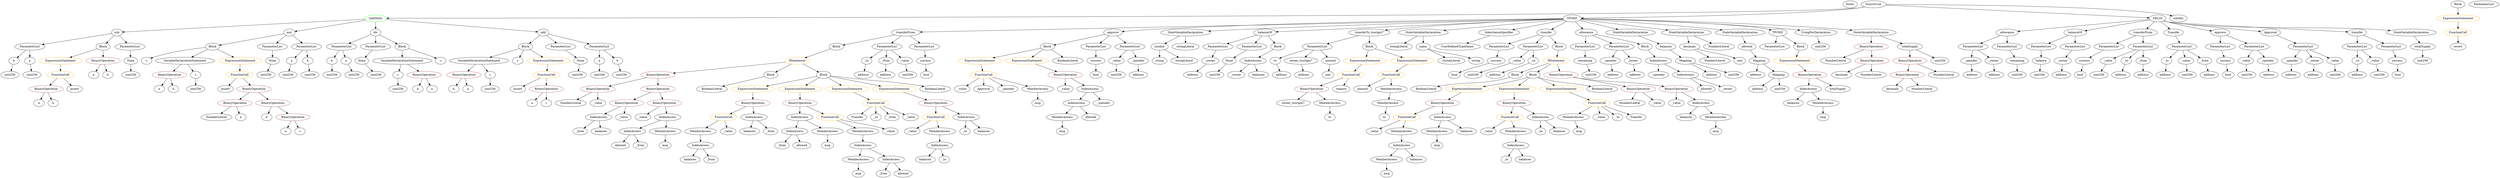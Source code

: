 strict digraph {
	graph [bb="0,0,10787,900"];
	node [label="\N"];
	Enter	[height=0.5,
		pos="7957.6,882",
		width=0.83628];
	IndexAccess_Unnamed_1	[color=black,
		height=0.5,
		label=IndexAccess,
		pos="5395.6,594",
		width=1.6402];
	Identifier__owner	[color=black,
		height=0.5,
		label=_owner,
		pos="5322.6,522",
		width=1.0719];
	IndexAccess_Unnamed_1 -> Identifier__owner	[pos="e,5338.8,538.51 5378.3,576.41 5368.9,567.44 5357.2,556.21 5347,546.37"];
	Identifier_balances_1	[color=black,
		height=0.5,
		label=balances,
		pos="5421.6,522",
		width=1.1828];
	IndexAccess_Unnamed_1 -> Identifier_balances_1	[pos="e,5415.2,540.1 5402,575.7 5404.8,568.15 5408.2,559.12 5411.3,550.68"];
	ElementaryTypeName_bool_1	[color=black,
		height=0.5,
		label=bool,
		pos="8973.6,522",
		width=0.76697];
	VariableDeclaration_decimals	[color=black,
		height=0.5,
		label=decimals,
		pos="7282.6,666",
		width=1.1967];
	NumberLiteral_Unnamed_1	[color=black,
		height=0.5,
		label=NumberLiteral,
		pos="7405.6,594",
		width=1.765];
	VariableDeclaration_decimals -> NumberLiteral_Unnamed_1	[pos="e,7378.2,610.61 7307.5,650.83 7324.9,640.9 7348.6,627.45 7368.3,616.23"];
	ElementaryTypeName_uint	[color=black,
		height=0.5,
		label=uint,
		pos="7514.6,594",
		width=0.75];
	VariableDeclaration_decimals -> ElementaryTypeName_uint	[pos="e,7493.6,605.77 7315.2,653.94 7321.6,651.89 7328.3,649.81 7334.6,648 7398,629.74 7416.5,634.19 7478.6,612 7480.1,611.45 7481.7,610.85 \
7483.3,610.22"];
	FunctionDefinition_transferFrom_1	[color=black,
		height=0.5,
		label=transferFrom,
		pos="3910.6,738",
		width=1.6402];
	Block_Unnamed_10	[color=black,
		height=0.5,
		label=Block,
		pos="3496.6,666",
		width=0.90558];
	FunctionDefinition_transferFrom_1 -> Block_Unnamed_10	[pos="e,3527.7,672.25 3859.8,728.42 3777.3,714.46 3615.4,687.09 3538.8,674.13"];
	ParameterList_Unnamed_26	[color=black,
		height=0.5,
		label=ParameterList,
		pos="3830.6,666",
		width=1.7095];
	FunctionDefinition_transferFrom_1 -> ParameterList_Unnamed_26	[pos="e,3849.3,683.39 3892,720.76 3881.9,711.91 3869.2,700.77 3857.9,690.93"];
	ParameterList_Unnamed_27	[color=black,
		height=0.5,
		label=ParameterList,
		pos="3981.6,666",
		width=1.7095];
	FunctionDefinition_transferFrom_1 -> ParameterList_Unnamed_27	[pos="e,3964.9,683.47 3927.4,720.41 3936.2,711.78 3947,701.06 3956.7,691.5"];
	Identifier_b_1	[color=black,
		height=0.5,
		label=b,
		pos="1126.6,306",
		width=0.75];
	Parameter_b_2	[color=black,
		height=0.5,
		label=b,
		pos="47.591,594",
		width=0.75];
	ElementaryTypeName_uint256_9	[color=black,
		height=0.5,
		label=uint256,
		pos="37.591,522",
		width=1.0442];
	Parameter_b_2 -> ElementaryTypeName_uint256_9	[pos="e,40.034,540.1 45.119,575.7 44.066,568.32 42.809,559.52 41.627,551.25"];
	Identifier__from_4	[color=black,
		height=0.5,
		label=_from,
		pos="3362.6,162",
		width=0.93331];
	FunctionDefinition_approve_1	[color=black,
		height=0.5,
		label=approve,
		pos="4771.6,738",
		width=1.1412];
	Block_Unnamed_13	[color=black,
		height=0.5,
		label=Block,
		pos="4494.6,666",
		width=0.90558];
	FunctionDefinition_approve_1 -> Block_Unnamed_13	[pos="e,4523.9,674.41 4736.5,728.13 4685,715.12 4589.1,690.89 4534.8,677.17"];
	ParameterList_Unnamed_29	[color=black,
		height=0.5,
		label=ParameterList,
		pos="4701.6,666",
		width=1.7095];
	FunctionDefinition_approve_1 -> ParameterList_Unnamed_29	[pos="e,4718.4,683.8 4755.7,721.12 4747,712.42 4736,701.45 4726.3,691.66"];
	ParameterList_Unnamed_28	[color=black,
		height=0.5,
		label=ParameterList,
		pos="4842.6,666",
		width=1.7095];
	FunctionDefinition_approve_1 -> ParameterList_Unnamed_28	[pos="e,4826.1,683.31 4787.7,721.12 4796.7,712.29 4808,701.13 4818,691.24"];
	stringLiteral_Unnamed	[color=black,
		height=0.5,
		label=stringLiteral,
		pos="6243.6,594",
		width=1.5016];
	ParameterList_Unnamed_13	[color=black,
		height=0.5,
		label=ParameterList,
		pos="9097.6,666",
		width=1.7095];
	Parameter_success_1	[color=black,
		height=0.5,
		label=success,
		pos="8996.6,594",
		width=1.1135];
	ParameterList_Unnamed_13 -> Parameter_success_1	[pos="e,9017.6,609.56 9074.4,648.94 9060.2,639.11 9041.9,626.43 9026.7,615.84"];
	BinaryOperation_Unnamed_21	[color=brown,
		height=0.5,
		label=BinaryOperation,
		pos="2810.6,522",
		width=1.9867];
	BinaryOperation_Unnamed_25	[color=brown,
		height=0.5,
		label=BinaryOperation,
		pos="2552.6,450",
		width=1.9867];
	BinaryOperation_Unnamed_21 -> BinaryOperation_Unnamed_25	[pos="e,2600,463.88 2763.3,508.16 2720.4,496.53 2657.1,479.35 2611.1,466.86"];
	BinaryOperation_Unnamed_22	[color=brown,
		height=0.5,
		label=BinaryOperation,
		pos="2810.6,450",
		width=1.9867];
	BinaryOperation_Unnamed_21 -> BinaryOperation_Unnamed_22	[pos="e,2810.6,468.1 2810.6,503.7 2810.6,496.41 2810.6,487.73 2810.6,479.54"];
	ElementaryTypeName_address_1	[color=black,
		height=0.5,
		label=address,
		pos="10190,522",
		width=1.0996];
	ParameterList_Unnamed_25	[color=black,
		height=0.5,
		label=ParameterList,
		pos="6467.6,666",
		width=1.7095];
	Parameter_success_3	[color=black,
		height=0.5,
		label=success,
		pos="6435.6,594",
		width=1.1135];
	ParameterList_Unnamed_25 -> Parameter_success_3	[pos="e,6443.4,612.1 6459.7,647.7 6456.2,640.07 6452,630.92 6448.1,622.4"];
	Parameter__to_3	[color=black,
		height=0.5,
		label=_to,
		pos="3737.6,594",
		width=0.75];
	ElementaryTypeName_address_19	[color=black,
		height=0.5,
		label=address,
		pos="3724.6,522",
		width=1.0996];
	Parameter__to_3 -> ElementaryTypeName_address_19	[pos="e,3727.8,540.1 3734.4,575.7 3733,568.32 3731.4,559.52 3729.8,551.25"];
	Block_Unnamed_9	[color=black,
		height=0.5,
		label=Block,
		pos="6530.6,522",
		width=0.90558];
	BooleanLiteral_Unnamed_1	[color=black,
		height=0.5,
		label=BooleanLiteral,
		pos="6142.6,450",
		width=1.7788];
	Block_Unnamed_9 -> BooleanLiteral_Unnamed_1	[pos="e,6189.8,462.55 6506.2,509.68 6500.8,507.52 6495.1,505.48 6489.6,504 6371.4,472.29 6337,489.73 6216.6,468 6211.4,467.07 6206.1,466.02 \
6200.7,464.9"];
	UserDefinedTypeName_Unnamed	[color=black,
		height=0.5,
		label=UserDefinedTypeName,
		pos="6289.6,666",
		width=2.7214];
	StateVariableDeclaration_Unnamed_6	[color=black,
		height=0.5,
		label=StateVariableDeclaration,
		pos="5096.6,738",
		width=2.8184];
	VariableDeclaration_symbol	[color=black,
		height=0.5,
		label=symbol,
		pos="4986.6,666",
		width=1.0581];
	StateVariableDeclaration_Unnamed_6 -> VariableDeclaration_symbol	[pos="e,5008.6,681.04 5070.2,720.23 5054.5,710.23 5034.5,697.46 5017.9,686.93"];
	stringLiteral_Unnamed_3	[color=black,
		height=0.5,
		label=stringLiteral,
		pos="5096.6,666",
		width=1.5016];
	StateVariableDeclaration_Unnamed_6 -> stringLiteral_Unnamed_3	[pos="e,5096.6,684.1 5096.6,719.7 5096.6,712.41 5096.6,703.73 5096.6,695.54"];
	ExpressionStatement_Unnamed_6	[color=orange,
		height=0.5,
		label=ExpressionStatement,
		pos="6313.6,450",
		width=2.458];
	BinaryOperation_Unnamed_19	[color=brown,
		height=0.5,
		label=BinaryOperation,
		pos="6193.6,378",
		width=1.9867];
	ExpressionStatement_Unnamed_6 -> BinaryOperation_Unnamed_19	[pos="e,6221.1,395.07 6285.5,432.59 6269.2,423.13 6248.7,411.12 6231.1,400.87"];
	BinaryOperation_Unnamed_8	[color=brown,
		height=0.5,
		label=BinaryOperation,
		pos="1986.6,522",
		width=1.9867];
	Identifier_b_5	[color=black,
		height=0.5,
		label=b,
		pos="1931.6,450",
		width=0.75];
	BinaryOperation_Unnamed_8 -> Identifier_b_5	[pos="e,1943.7,466.36 1973.3,504.05 1966.5,495.44 1958.2,484.81 1950.7,475.33"];
	Identifier_a_6	[color=black,
		height=0.5,
		label=a,
		pos="2003.6,450",
		width=0.75];
	BinaryOperation_Unnamed_8 -> Identifier_a_6	[pos="e,1999.4,468.1 1990.8,503.7 1992.6,496.32 1994.7,487.52 1996.7,479.25"];
	IndexAccess_Unnamed_19	[color=black,
		height=0.5,
		label=IndexAccess,
		pos="4631.6,378",
		width=1.6402];
	MemberAccess_Unnamed_16	[color=black,
		height=0.5,
		label=MemberAccess,
		pos="4568.6,306",
		width=1.9174];
	IndexAccess_Unnamed_19 -> MemberAccess_Unnamed_16	[pos="e,4583.9,323.96 4616.7,360.41 4609.2,352.08 4599.9,341.8 4591.5,332.49"];
	Identifier_allowed_3	[color=black,
		height=0.5,
		label=allowed,
		pos="4694.6,306",
		width=1.0858];
	IndexAccess_Unnamed_19 -> Identifier_allowed_3	[pos="e,4680.2,322.99 4646.5,360.41 4654.3,351.74 4664,340.97 4672.7,331.38"];
	BinaryOperation_Unnamed_10	[color=brown,
		height=0.5,
		label=BinaryOperation,
		pos="8239.6,594",
		width=1.9867];
	BinaryOperation_Unnamed_11	[color=brown,
		height=0.5,
		label=BinaryOperation,
		pos="8231.6,522",
		width=1.9867];
	BinaryOperation_Unnamed_10 -> BinaryOperation_Unnamed_11	[pos="e,8233.5,540.1 8237.6,575.7 8236.8,568.41 8235.8,559.73 8234.9,551.54"];
	NumberLiteral_Unnamed_3	[color=black,
		height=0.5,
		label=NumberLiteral,
		pos="8384.6,522",
		width=1.765];
	BinaryOperation_Unnamed_10 -> NumberLiteral_Unnamed_3	[pos="e,8353.5,538.01 8271.8,577.46 8292.8,567.31 8320.5,553.95 8343.1,543.01"];
	ElementaryTypeName_bool_3	[color=black,
		height=0.5,
		label=bool,
		pos="6262.6,522",
		width=0.76697];
	Parameter_success_3 -> ElementaryTypeName_bool_3	[pos="e,6284.2,533.5 6405.1,581.94 6377.2,571.62 6334.8,555.53 6298.6,540 6297.3,539.43 6295.9,538.85 6294.6,538.25"];
	Block_Unnamed_3	[color=black,
		height=0.5,
		label=Block,
		pos="2242.6,666",
		width=0.90558];
	VariableDeclarationStatement_Unnamed_2	[color=black,
		height=0.5,
		label=VariableDeclarationStatement,
		pos="2051.6,594",
		width=3.3174];
	Block_Unnamed_3 -> VariableDeclarationStatement_Unnamed_2	[pos="e,2095.5,611.1 2216,655.27 2187.7,644.87 2141.9,628.11 2105.9,614.9"];
	Identifier_c_4	[color=black,
		height=0.5,
		label=c,
		pos="2215.6,594",
		width=0.75];
	Block_Unnamed_3 -> Identifier_c_4	[pos="e,2222.1,611.79 2236.1,648.05 2233.1,640.32 2229.5,630.96 2226.1,622.27"];
	ExpressionStatement_Unnamed_2	[color=orange,
		height=0.5,
		label=ExpressionStatement,
		pos="2348.6,594",
		width=2.458];
	Block_Unnamed_3 -> ExpressionStatement_Unnamed_2	[pos="e,2323.4,611.67 2263,651.5 2277.4,642 2297,629.06 2313.8,617.95"];
	Parameter_None_3	[color=black,
		height=0.5,
		label=None,
		pos="2485.6,594",
		width=0.85014];
	ElementaryTypeName_uint256_13	[color=black,
		height=0.5,
		label=uint256,
		pos="2476.6,522",
		width=1.0442];
	Parameter_None_3 -> ElementaryTypeName_uint256_13	[pos="e,2478.8,540.1 2483.4,575.7 2482.4,568.32 2481.3,559.52 2480.2,551.25"];
	ParameterList_Unnamed_2	[color=black,
		height=0.5,
		label=ParameterList,
		pos="1453.6,666",
		width=1.7095];
	Parameter_b_1	[color=black,
		height=0.5,
		label=b,
		pos="1407.6,594",
		width=0.75];
	ParameterList_Unnamed_2 -> Parameter_b_1	[pos="e,1418,610.83 1442.5,648.05 1437,639.73 1430.3,629.54 1424.2,620.32"];
	Parameter_a_1	[color=black,
		height=0.5,
		label=a,
		pos="1479.6,594",
		width=0.75];
	ParameterList_Unnamed_2 -> Parameter_a_1	[pos="e,1473.4,611.62 1460,647.7 1462.9,640.04 1466.3,630.85 1469.4,622.3"];
	FunctionDefinition_sub	[color=black,
		height=0.5,
		label=sub,
		pos="487.59,738",
		width=0.75];
	ParameterList_Unnamed_4	[color=black,
		height=0.5,
		label=ParameterList,
		pos="120.59,666",
		width=1.7095];
	FunctionDefinition_sub -> ParameterList_Unnamed_4	[pos="e,171.16,676.64 461.78,732.08 404.21,721.1 263.91,694.34 182.27,678.76"];
	Block_Unnamed_2	[color=black,
		height=0.5,
		label=Block,
		pos="431.59,666",
		width=0.90558];
	FunctionDefinition_sub -> Block_Unnamed_2	[pos="e,444.11,682.64 475.44,721.81 468.35,712.94 459.23,701.55 451.15,691.45"];
	ParameterList_Unnamed_5	[color=black,
		height=0.5,
		label=ParameterList,
		pos="547.59,666",
		width=1.7095];
	FunctionDefinition_sub -> ParameterList_Unnamed_5	[pos="e,533.34,683.63 500.61,721.81 508,713.19 517.44,702.18 525.91,692.29"];
	ElementaryTypeName_uint256_14	[color=black,
		height=0.5,
		label=uint256,
		pos="2103.6,450",
		width=1.0442];
	Identifier__to_1	[color=black,
		height=0.5,
		label=_to,
		pos="6464.6,90",
		width=0.75];
	BinaryOperation_Unnamed_14	[color=brown,
		height=0.5,
		label=BinaryOperation,
		pos="7820.6,522",
		width=1.9867];
	IndexAccess_Unnamed	[color=black,
		height=0.5,
		label=IndexAccess,
		pos="7811.6,450",
		width=1.6402];
	BinaryOperation_Unnamed_14 -> IndexAccess_Unnamed	[pos="e,7813.8,468.1 7818.4,503.7 7817.4,496.32 7816.3,487.52 7815.2,479.25"];
	Identifier_totalSupply	[color=black,
		height=0.5,
		label=totalSupply,
		pos="7941.6,450",
		width=1.4739];
	BinaryOperation_Unnamed_14 -> Identifier_totalSupply	[pos="e,7915.6,466.03 7848.4,504.94 7865.4,495.06 7887.5,482.31 7905.8,471.68"];
	MemberAccess_Unnamed_7	[color=black,
		height=0.5,
		label=MemberAccess,
		pos="5940.6,90",
		width=1.9174];
	Identifier_msg_3	[color=black,
		height=0.5,
		label=msg,
		pos="5940.6,18",
		width=0.75];
	MemberAccess_Unnamed_7 -> Identifier_msg_3	[pos="e,5940.6,36.104 5940.6,71.697 5940.6,64.407 5940.6,55.726 5940.6,47.536"];
	Identifier_msg	[color=black,
		height=0.5,
		label=msg,
		pos="7876.6,306",
		width=0.75];
	ElementaryTypeName_string	[color=black,
		height=0.5,
		label=string,
		pos="6346.6,594",
		width=0.864];
	NumberLiteral_Unnamed	[color=black,
		height=0.5,
		label=NumberLiteral,
		pos="901.59,306",
		width=1.765];
	ElementaryTypeName_uint256_20	[color=black,
		height=0.5,
		label=uint256,
		pos="8700.6,522",
		width=1.0442];
	VariableDeclarationStatement_Unnamed_2 -> BinaryOperation_Unnamed_8	[pos="e,2002,539.62 2035.5,575.7 2027.8,567.35 2018.3,557.18 2009.8,548.02"];
	VariableDeclaration_c_2	[color=black,
		height=0.5,
		label=c,
		pos="2103.6,522",
		width=0.75];
	VariableDeclarationStatement_Unnamed_2 -> VariableDeclaration_c_2	[pos="e,2091.9,538.67 2064.4,575.7 2070.7,567.28 2078.3,557.02 2085.2,547.79"];
	Parameter__value_1	[color=black,
		height=0.5,
		label=_value,
		pos="9089.6,594",
		width=0.96103];
	ElementaryTypeName_uint256_18	[color=black,
		height=0.5,
		label=uint256,
		pos="9056.6,522",
		width=1.0442];
	Parameter__value_1 -> ElementaryTypeName_uint256_18	[pos="e,9064.5,539.79 9081.6,576.05 9077.9,568.23 9073.4,558.75 9069.3,549.98"];
	ElementaryTypeName_bool_4	[color=black,
		height=0.5,
		label=bool,
		pos="4000.6,522",
		width=0.76697];
	FunctionCall_Unnamed_8	[color=orange,
		height=0.5,
		label=FunctionCall,
		pos="3117.6,306",
		width=1.6125];
	MemberAccess_Unnamed_11	[color=black,
		height=0.5,
		label=MemberAccess,
		pos="3000.6,234",
		width=1.9174];
	FunctionCall_Unnamed_8 -> MemberAccess_Unnamed_11	[pos="e,3027.3,250.98 3091.6,289.46 3075.5,279.81 3054.5,267.27 3036.8,256.65"];
	Identifier__value_8	[color=black,
		height=0.5,
		label=_value,
		pos="3122.6,234",
		width=0.96103];
	FunctionCall_Unnamed_8 -> Identifier__value_8	[pos="e,3121.4,252.1 3118.8,287.7 3119.3,280.41 3120,271.73 3120.6,263.54"];
	ParameterList_Unnamed_21	[color=black,
		height=0.5,
		label=ParameterList,
		pos="5230.6,666",
		width=1.7095];
	Parameter__owner_2	[color=black,
		height=0.5,
		label=_owner,
		pos="5200.6,594",
		width=1.0719];
	ParameterList_Unnamed_21 -> Parameter__owner_2	[pos="e,5207.9,612.1 5223.2,647.7 5219.9,640.15 5216.1,631.12 5212.5,622.68"];
	FunctionDefinition_balanceOf_1	[color=black,
		height=0.5,
		label=balanceOf,
		pos="5427.6,738",
		width=1.3491];
	FunctionDefinition_balanceOf_1 -> ParameterList_Unnamed_21	[pos="e,5268.5,680.49 5393.3,724.81 5361.7,713.59 5314.6,696.84 5279.1,684.25"];
	ParameterList_Unnamed_22	[color=black,
		height=0.5,
		label=ParameterList,
		pos="5371.6,666",
		width=1.7095];
	FunctionDefinition_balanceOf_1 -> ParameterList_Unnamed_22	[pos="e,5385.2,683.96 5414.3,720.41 5407.7,712.16 5399.6,702.01 5392.2,692.78"];
	Block_Unnamed_5	[color=black,
		height=0.5,
		label=Block,
		pos="5483.6,666",
		width=0.90558];
	FunctionDefinition_balanceOf_1 -> Block_Unnamed_5	[pos="e,5470.8,682.99 5440.9,720.41 5447.7,711.92 5456.1,701.41 5463.6,691.96"];
	ParameterList_Unnamed_4 -> Parameter_b_2	[pos="e,62.303,609.11 103.29,648.41 93.443,638.97 80.989,627.03 70.356,616.83"];
	Parameter_a_2	[color=black,
		height=0.5,
		label=a,
		pos="120.59,594",
		width=0.75];
	ParameterList_Unnamed_4 -> Parameter_a_2	[pos="e,120.59,612.1 120.59,647.7 120.59,640.41 120.59,631.73 120.59,623.54"];
	ParameterList_Unnamed_7	[color=black,
		height=0.5,
		label=ParameterList,
		pos="2382.6,666",
		width=1.7095];
	ParameterList_Unnamed_7 -> Parameter_None_3	[pos="e,2466.2,608.17 2406.2,648.94 2421.3,638.71 2440.9,625.4 2456.8,614.55"];
	ExpressionStatement_Unnamed_14	[color=orange,
		height=0.5,
		label=ExpressionStatement,
		pos="4213.6,594",
		width=2.458];
	Block_Unnamed_13 -> ExpressionStatement_Unnamed_14	[pos="e,4268,608.56 4465.3,657.71 4421.5,646.8 4337.9,625.96 4279.1,611.31"];
	ExpressionStatement_Unnamed_13	[color=orange,
		height=0.5,
		label=ExpressionStatement,
		pos="4408.6,594",
		width=2.458];
	Block_Unnamed_13 -> ExpressionStatement_Unnamed_13	[pos="e,4429.4,611.95 4476.8,650.5 4465.6,641.39 4450.9,629.41 4438,618.92"];
	BooleanLiteral_Unnamed_4	[color=black,
		height=0.5,
		label=BooleanLiteral,
		pos="4579.6,594",
		width=1.7788];
	Block_Unnamed_13 -> BooleanLiteral_Unnamed_4	[pos="e,4559.6,611.45 4512.2,650.5 4523.4,641.26 4538.2,629.07 4551.1,618.47"];
	ElementaryTypeName_address_3	[color=black,
		height=0.5,
		label=address,
		pos="9151.6,522",
		width=1.0996];
	ExpressionStatement_Unnamed_15	[color=orange,
		height=0.5,
		label=ExpressionStatement,
		pos="10614,810",
		width=2.458];
	FunctionCall_Unnamed_13	[color=orange,
		height=0.5,
		label=FunctionCall,
		pos="10614,738",
		width=1.6125];
	ExpressionStatement_Unnamed_15 -> FunctionCall_Unnamed_13	[pos="e,10614,756.1 10614,791.7 10614,784.41 10614,775.73 10614,767.54"];
	VariableDeclaration_allowed	[color=black,
		height=0.5,
		label=allowed,
		pos="7528.6,666",
		width=1.0858];
	Mapping_Unnamed_1	[color=black,
		height=0.5,
		label=Mapping,
		pos="7603.6,594",
		width=1.2105];
	VariableDeclaration_allowed -> Mapping_Unnamed_1	[pos="e,7586.5,610.98 7545.2,649.46 7554.9,640.44 7567.3,628.88 7578.2,618.73"];
	Identifier__value	[color=black,
		height=0.5,
		label=_value,
		pos="7189.6,378",
		width=0.96103];
	Parameter_success	[color=black,
		height=0.5,
		label=success,
		pos="10366,594",
		width=1.1135];
	ElementaryTypeName_bool	[color=black,
		height=0.5,
		label=bool,
		pos="10368,522",
		width=0.76697];
	Parameter_success -> ElementaryTypeName_bool	[pos="e,10367,540.1 10366,575.7 10366,568.41 10367,559.73 10367,551.54"];
	FunctionCall_Unnamed_10	[color=orange,
		height=0.5,
		label=FunctionCall,
		pos="4047.6,306",
		width=1.6125];
	Identifier__value_10	[color=black,
		height=0.5,
		label=_value,
		pos="3935.6,234",
		width=0.96103];
	FunctionCall_Unnamed_10 -> Identifier__value_10	[pos="e,3957,248.37 4022.7,289.46 4006.1,279.07 3984.1,265.3 3966.3,254.22"];
	MemberAccess_Unnamed_15	[color=black,
		height=0.5,
		label=MemberAccess,
		pos="4057.6,234",
		width=1.9174];
	FunctionCall_Unnamed_10 -> MemberAccess_Unnamed_15	[pos="e,4055.1,252.1 4050.1,287.7 4051.1,280.32 4052.4,271.52 4053.6,263.25"];
	Identifier_c_1	[color=black,
		height=0.5,
		label=c,
		pos="627.59,594",
		width=0.75];
	ExpressionStatement_Unnamed_7	[color=orange,
		height=0.5,
		label=ExpressionStatement,
		pos="6508.6,450",
		width=2.458];
	BinaryOperation_Unnamed_20	[color=brown,
		height=0.5,
		label=BinaryOperation,
		pos="6508.6,378",
		width=1.9867];
	ExpressionStatement_Unnamed_7 -> BinaryOperation_Unnamed_20	[pos="e,6508.6,396.1 6508.6,431.7 6508.6,424.41 6508.6,415.73 6508.6,407.54"];
	Parameter_to	[color=black,
		height=0.5,
		label=to,
		pos="5499.6,594",
		width=0.75];
	ElementaryTypeName_address_15	[color=black,
		height=0.5,
		label=address,
		pos="5521.6,522",
		width=1.0996];
	Parameter_to -> ElementaryTypeName_address_15	[pos="e,5516.2,540.28 5504.9,576.05 5507.3,568.6 5510.1,559.64 5512.7,551.22"];
	ElementaryTypeName_uint_1	[color=black,
		height=0.5,
		label=uint,
		pos="5709.6,522",
		width=0.75];
	ElementaryTypeName_uint256_2	[color=black,
		height=0.5,
		label=uint256,
		pos="1128.6,522",
		width=1.0442];
	VariableDeclarationStatement_Unnamed	[color=black,
		height=0.5,
		label=VariableDeclarationStatement,
		pos="791.59,594",
		width=3.3174];
	BinaryOperation_Unnamed	[color=brown,
		height=0.5,
		label=BinaryOperation,
		pos="736.59,522",
		width=1.9867];
	VariableDeclarationStatement_Unnamed -> BinaryOperation_Unnamed	[pos="e,750.03,540.1 778,575.7 771.67,567.64 764.01,557.89 757.01,548.98"];
	VariableDeclaration_c	[color=black,
		height=0.5,
		label=c,
		pos="853.59,522",
		width=0.75];
	VariableDeclarationStatement_Unnamed -> VariableDeclaration_c	[pos="e,840.54,537.74 806.92,575.7 814.82,566.77 824.58,555.76 833.12,546.11"];
	ExpressionStatement_Unnamed_9	[color=orange,
		height=0.5,
		label=ExpressionStatement,
		pos="3246.6,450",
		width=2.458];
	BinaryOperation_Unnamed_26	[color=brown,
		height=0.5,
		label=BinaryOperation,
		pos="3246.6,378",
		width=1.9867];
	ExpressionStatement_Unnamed_9 -> BinaryOperation_Unnamed_26	[pos="e,3246.6,396.1 3246.6,431.7 3246.6,424.41 3246.6,415.73 3246.6,407.54"];
	ParameterList_Unnamed_3	[color=black,
		height=0.5,
		label=ParameterList,
		pos="1594.6,666",
		width=1.7095];
	Parameter_None_1	[color=black,
		height=0.5,
		label=None,
		pos="1555.6,594",
		width=0.85014];
	ParameterList_Unnamed_3 -> Parameter_None_1	[pos="e,1564.7,611.31 1585.2,648.05 1580.7,640.03 1575.2,630.26 1570.2,621.3"];
	FunctionCall_Unnamed_2	[color=orange,
		height=0.5,
		label=FunctionCall,
		pos="2327.6,522",
		width=1.6125];
	Identifier_assert_2	[color=black,
		height=0.5,
		label=assert,
		pos="2205.6,450",
		width=0.89172];
	FunctionCall_Unnamed_2 -> Identifier_assert_2	[pos="e,2227.4,463.52 2300.8,505.64 2282.1,494.88 2256.9,480.45 2237.2,469.13"];
	BinaryOperation_Unnamed_9	[color=brown,
		height=0.5,
		label=BinaryOperation,
		pos="2327.6,450",
		width=1.9867];
	FunctionCall_Unnamed_2 -> BinaryOperation_Unnamed_9	[pos="e,2327.6,468.1 2327.6,503.7 2327.6,496.41 2327.6,487.73 2327.6,479.54"];
	Identifier_a_2	[color=black,
		height=0.5,
		label=a,
		pos="1207.6,234",
		width=0.75];
	IndexAccess_Unnamed_4	[color=black,
		height=0.5,
		label=IndexAccess,
		pos="6005.6,162",
		width=1.6402];
	IndexAccess_Unnamed_4 -> MemberAccess_Unnamed_7	[pos="e,5956.3,107.96 5990.2,144.41 5982.4,135.99 5972.7,125.58 5964,116.2"];
	Identifier_balances_4	[color=black,
		height=0.5,
		label=balances,
		pos="6070.6,90",
		width=1.1828];
	IndexAccess_Unnamed_4 -> Identifier_balances_4	[pos="e,6055.7,106.99 6021,144.41 6029,135.74 6039,124.97 6048,115.38"];
	Identifier_Transfer_1	[color=black,
		height=0.5,
		label=Transfer,
		pos="3684.6,306",
		width=1.1689];
	Parameter_success_5	[color=black,
		height=0.5,
		label=success,
		pos="4701.6,594",
		width=1.1135];
	ParameterList_Unnamed_29 -> Parameter_success_5	[pos="e,4701.6,612.1 4701.6,647.7 4701.6,640.41 4701.6,631.73 4701.6,623.54"];
	IfStatement_Unnamed_1	[color=orange,
		height=0.5,
		label=IfStatement,
		pos="3395.6,594",
		width=1.4739];
	Block_Unnamed_10 -> IfStatement_Unnamed_1	[pos="e,3418.2,610.65 3477.1,651.5 3463,641.74 3443.7,628.33 3427.4,617.02"];
	Identifier__spender	[color=black,
		height=0.5,
		label=_spender,
		pos="4753.6,378",
		width=1.2521];
	FunctionDefinition_transferTo_txorigin7	[color=black,
		height=0.5,
		label=transferTo_txorigin7,
		pos="5911.6,738",
		width=2.4164];
	ParameterList_Unnamed_23	[color=black,
		height=0.5,
		label=ParameterList,
		pos="5678.6,666",
		width=1.7095];
	FunctionDefinition_transferTo_txorigin7 -> ParameterList_Unnamed_23	[pos="e,5720.3,679.52 5863.6,722.58 5825,710.98 5770.8,694.71 5731.1,682.77"];
	Block_Unnamed_6	[color=black,
		height=0.5,
		label=Block,
		pos="5911.6,666",
		width=0.90558];
	FunctionDefinition_transferTo_txorigin7 -> Block_Unnamed_6	[pos="e,5911.6,684.1 5911.6,719.7 5911.6,712.41 5911.6,703.73 5911.6,695.54"];
	ElementaryTypeName_string_1	[color=black,
		height=0.5,
		label=string,
		pos="4986.6,594",
		width=0.864];
	VariableDeclaration_symbol -> ElementaryTypeName_string_1	[pos="e,4986.6,612.1 4986.6,647.7 4986.6,640.41 4986.6,631.73 4986.6,623.54"];
	stringLiteral_Unnamed_2	[color=black,
		height=0.5,
		label=stringLiteral,
		pos="5089.6,594",
		width=1.5016];
	VariableDeclaration_symbol -> stringLiteral_Unnamed_2	[pos="e,5066.6,610.61 5007.4,650.83 5021.8,641.08 5041.1,627.94 5057.4,616.85"];
	VariableDeclarationStatement_Unnamed_1	[color=black,
		height=0.5,
		label=VariableDeclarationStatement,
		pos="1723.6,594",
		width=3.3174];
	VariableDeclaration_c_1	[color=black,
		height=0.5,
		label=c,
		pos="1683.6,522",
		width=0.75];
	VariableDeclarationStatement_Unnamed_1 -> VariableDeclaration_c_1	[pos="e,1692.8,539.14 1713.7,575.7 1709.1,567.67 1703.6,557.95 1698.5,549.05"];
	BinaryOperation_Unnamed_5	[color=brown,
		height=0.5,
		label=BinaryOperation,
		pos="1800.6,522",
		width=1.9867];
	VariableDeclarationStatement_Unnamed_1 -> BinaryOperation_Unnamed_5	[pos="e,1782.1,539.79 1742.2,576.05 1751.7,567.46 1763.3,556.86 1773.8,547.4"];
	MemberAccess_Unnamed_14	[color=black,
		height=0.5,
		label=MemberAccess,
		pos="3651.6,90",
		width=1.9174];
	Identifier_msg_7	[color=black,
		height=0.5,
		label=msg,
		pos="3651.6,18",
		width=0.75];
	MemberAccess_Unnamed_14 -> Identifier_msg_7	[pos="e,3651.6,36.104 3651.6,71.697 3651.6,64.407 3651.6,55.726 3651.6,47.536"];
	Identifier_a_1	[color=black,
		height=0.5,
		label=a,
		pos="1010.6,306",
		width=0.75];
	Identifier_allowed	[color=black,
		height=0.5,
		label=allowed,
		pos="2640.6,162",
		width=1.0858];
	Parameter_None_4	[color=black,
		height=0.5,
		label=None,
		pos="5287.6,594",
		width=0.85014];
	ParameterList_Unnamed_22 -> Parameter_None_4	[pos="e,5304.7,609.25 5352.1,648.76 5340.6,639.14 5325.8,626.84 5313.3,616.43"];
	Identifier__from	[color=black,
		height=0.5,
		label=_from,
		pos="2462.6,234",
		width=0.93331];
	Parameter_balance	[color=black,
		height=0.5,
		label=balance,
		pos="8804.6,594",
		width=1.0719];
	ElementaryTypeName_uint256_16	[color=black,
		height=0.5,
		label=uint256,
		pos="8793.6,522",
		width=1.0442];
	Parameter_balance -> ElementaryTypeName_uint256_16	[pos="e,8796.3,540.1 8801.9,575.7 8800.7,568.32 8799.3,559.52 8798,551.25"];
	Identifier_balances_2	[color=black,
		height=0.5,
		label=balances,
		pos="7187.6,306",
		width=1.1828];
	Parameter_success_4	[color=black,
		height=0.5,
		label=success,
		pos="4000.6,594",
		width=1.1135];
	Parameter_success_4 -> ElementaryTypeName_bool_4	[pos="e,4000.6,540.1 4000.6,575.7 4000.6,568.41 4000.6,559.73 4000.6,551.54"];
	Block_Unnamed	[color=black,
		height=0.5,
		label=Block,
		pos="904.59,666",
		width=0.90558];
	Block_Unnamed -> Identifier_c_1	[pos="e,648.58,605.88 873.17,660.41 826.57,653.08 736.77,636.97 663.59,612 662.04,611.47 660.46,610.89 658.88,610.28"];
	Block_Unnamed -> VariableDeclarationStatement_Unnamed	[pos="e,818.75,611.82 883.34,651.83 867.91,642.28 846.64,629.1 828.47,617.85"];
	ExpressionStatement_Unnamed	[color=orange,
		height=0.5,
		label=ExpressionStatement,
		pos="1017.6,594",
		width=2.458];
	Block_Unnamed -> ExpressionStatement_Unnamed	[pos="e,990.85,611.57 925.85,651.83 941.38,642.21 962.84,628.92 981.09,617.61"];
	Identifier_decimals_1	[color=black,
		height=0.5,
		label=decimals,
		pos="7953.6,522",
		width=1.1967];
	FunctionDefinition_mul	[color=black,
		height=0.5,
		label=mul,
		pos="1224.6,738",
		width=0.75];
	FunctionDefinition_mul -> Block_Unnamed	[pos="e,934.5,673.54 1198.9,731.39 1143.6,719.28 1012.4,690.58 945.45,675.94"];
	ParameterList_Unnamed_1	[color=black,
		height=0.5,
		label=ParameterList,
		pos="1154.6,666",
		width=1.7095];
	FunctionDefinition_mul -> ParameterList_Unnamed_1	[pos="e,1171.3,683.7 1210.1,722.5 1201.2,713.59 1189.5,701.94 1179.2,691.62"];
	ParameterList_Unnamed	[color=black,
		height=0.5,
		label=ParameterList,
		pos="1295.6,666",
		width=1.7095];
	FunctionDefinition_mul -> ParameterList_Unnamed	[pos="e,1278.7,683.7 1239.3,722.5 1248.3,713.59 1260.2,701.94 1270.6,691.62"];
	ElementaryTypeName_uint256_8	[color=black,
		height=0.5,
		label=uint256,
		pos="130.59,522",
		width=1.0442];
	ElementaryTypeName_address_13	[color=black,
		height=0.5,
		label=address,
		pos="7596.6,450",
		width=1.0996];
	Parameter__value_3	[color=black,
		height=0.5,
		label=_value,
		pos="6528.6,594",
		width=0.96103];
	ElementaryTypeName_uint256_28	[color=black,
		height=0.5,
		label=uint256,
		pos="6345.6,522",
		width=1.0442];
	Parameter__value_3 -> ElementaryTypeName_uint256_28	[pos="e,6374.4,533.93 6501.6,582.55 6496,580.38 6490.1,578.11 6484.6,576 6451,563.09 6412.7,548.52 6384.9,537.92"];
	IndexAccess_Unnamed_14	[color=black,
		height=0.5,
		label=IndexAccess,
		pos="3724.6,162",
		width=1.6402];
	IndexAccess_Unnamed_14 -> MemberAccess_Unnamed_14	[pos="e,3669,107.71 3707.3,144.41 3698.3,135.76 3687.1,125 3677.1,115.42"];
	IndexAccess_Unnamed_15	[color=black,
		height=0.5,
		label=IndexAccess,
		pos="3797.6,90",
		width=1.6402];
	IndexAccess_Unnamed_14 -> IndexAccess_Unnamed_15	[pos="e,3780.4,107.47 3741.9,144.41 3751,135.69 3762.3,124.85 3772.3,115.21"];
	ElementaryTypeName_address_21	[color=black,
		height=0.5,
		label=address,
		pos="7054.6,522",
		width=1.0996];
	Identifier_balances_9	[color=black,
		height=0.5,
		label=balances,
		pos="2953.6,90",
		width=1.1828];
	Identifier_a_4	[color=black,
		height=0.5,
		label=a,
		pos="156.59,378",
		width=0.75];
	BinaryOperation_Unnamed_4	[color=brown,
		height=0.5,
		label=BinaryOperation,
		pos="1243.6,306",
		width=1.9867];
	BinaryOperation_Unnamed_4 -> Identifier_a_2	[pos="e,1215.9,251.14 1234.7,287.7 1230.6,279.75 1225.7,270.16 1221.1,261.34"];
	Identifier_c	[color=black,
		height=0.5,
		label=c,
		pos="1279.6,234",
		width=0.75];
	BinaryOperation_Unnamed_4 -> Identifier_c	[pos="e,1271.3,251.14 1252.5,287.7 1256.6,279.75 1261.5,270.16 1266,261.34"];
	IfStatement_Unnamed_1 -> BinaryOperation_Unnamed_21	[pos="e,2873.9,530.58 3346,587.06 3243.2,574.77 3006.6,546.45 2885.3,531.94"];
	Block_Unnamed_12	[color=black,
		height=0.5,
		label=Block,
		pos="3283.6,522",
		width=0.90558];
	IfStatement_Unnamed_1 -> Block_Unnamed_12	[pos="e,3304.7,536.21 3371,577.64 3354.3,567.18 3332,553.26 3314.1,542.09"];
	Block_Unnamed_11	[color=black,
		height=0.5,
		label=Block,
		pos="3507.6,522",
		width=0.90558];
	IfStatement_Unnamed_1 -> Block_Unnamed_11	[pos="e,3486.5,536.21 3420.2,577.64 3436.9,567.18 3459.2,553.26 3477,542.09"];
	VariableDeclaration__spender	[color=black,
		height=0.5,
		label=_spender,
		pos="9902.6,594",
		width=1.2521];
	ElementaryTypeName_address_10	[color=black,
		height=0.5,
		label=address,
		pos="9902.6,522",
		width=1.0996];
	VariableDeclaration__spender -> ElementaryTypeName_address_10	[pos="e,9902.6,540.1 9902.6,575.7 9902.6,568.41 9902.6,559.73 9902.6,551.54"];
	IndexAccess_Unnamed_13	[color=black,
		height=0.5,
		label=IndexAccess,
		pos="3422.6,234",
		width=1.6402];
	IndexAccess_Unnamed_13 -> Identifier__from_4	[pos="e,3375.9,178.51 3408.4,216.41 3400.8,207.62 3391.4,196.66 3383.1,186.96"];
	Identifier_allowed_1	[color=black,
		height=0.5,
		label=allowed,
		pos="3453.6,162",
		width=1.0858];
	IndexAccess_Unnamed_13 -> Identifier_allowed_1	[pos="e,3446,180.1 3430.3,215.7 3433.6,208.07 3437.7,198.92 3441.5,190.4"];
	NumberLiteral_Unnamed_8	[color=black,
		height=0.5,
		label=NumberLiteral,
		pos="2436.6,378",
		width=1.765];
	BinaryOperation_Unnamed_25 -> NumberLiteral_Unnamed_8	[pos="e,2462.7,394.74 2526,432.94 2510.1,423.36 2489.7,411.06 2472.4,400.63"];
	Identifier__value_7	[color=black,
		height=0.5,
		label=_value,
		pos="2552.6,378",
		width=0.96103];
	BinaryOperation_Unnamed_25 -> Identifier__value_7	[pos="e,2552.6,396.1 2552.6,431.7 2552.6,424.41 2552.6,415.73 2552.6,407.54"];
	ElementaryTypeName_uint256_5	[color=black,
		height=0.5,
		label=uint256,
		pos="1407.6,522",
		width=1.0442];
	NumberLiteral_Unnamed_2	[color=black,
		height=0.5,
		label=NumberLiteral,
		pos="7407.6,666",
		width=1.765];
	ElementaryTypeName_uint256_30	[color=black,
		height=0.5,
		label=uint256,
		pos="4794.6,522",
		width=1.0442];
	Parameter__value_2	[color=black,
		height=0.5,
		label=_value,
		pos="9696.6,594",
		width=0.96103];
	ElementaryTypeName_uint256_19	[color=black,
		height=0.5,
		label=uint256,
		pos="9703.6,522",
		width=1.0442];
	Parameter__value_2 -> ElementaryTypeName_uint256_19	[pos="e,9701.9,540.1 9698.3,575.7 9699.1,568.41 9699.9,559.73 9700.7,551.54"];
	Identifier_revert	[color=black,
		height=0.5,
		label=revert,
		pos="10614,666",
		width=0.87786];
	IndexAccess_Unnamed_7	[color=black,
		height=0.5,
		label=IndexAccess,
		pos="2545.6,306",
		width=1.6402];
	IndexAccess_Unnamed_7 -> Identifier__from	[pos="e,2480,249.72 2526.3,288.76 2515.1,279.27 2500.7,267.17 2488.5,256.85"];
	Identifier_balances_7	[color=black,
		height=0.5,
		label=balances,
		pos="2556.6,234",
		width=1.1828];
	IndexAccess_Unnamed_7 -> Identifier_balances_7	[pos="e,2553.9,252.1 2548.3,287.7 2549.5,280.32 2550.9,271.52 2552.2,263.25"];
	Identifier__to	[color=black,
		height=0.5,
		label=_to,
		pos="6622.6,234",
		width=0.75];
	Identifier__from_3	[color=black,
		height=0.5,
		label=_from,
		pos="3047.6,90",
		width=0.93331];
	NumberLiteral_Unnamed_5	[color=black,
		height=0.5,
		label=NumberLiteral,
		pos="7925.6,594",
		width=1.765];
	Parameter__spender_3	[color=black,
		height=0.5,
		label=_spender,
		pos="6941.6,594",
		width=1.2521];
	ElementaryTypeName_address_22	[color=black,
		height=0.5,
		label=address,
		pos="6957.6,522",
		width=1.0996];
	Parameter__spender_3 -> ElementaryTypeName_address_22	[pos="e,6953.7,540.1 6945.5,575.7 6947.2,568.32 6949.2,559.52 6951.1,551.25"];
	Identifier_a	[color=black,
		height=0.5,
		label=a,
		pos="681.59,450",
		width=0.75];
	BinaryOperation_Unnamed -> Identifier_a	[pos="e,693.66,466.36 723.28,504.05 716.51,495.44 708.15,484.81 700.71,475.33"];
	Identifier_b	[color=black,
		height=0.5,
		label=b,
		pos="753.59,450",
		width=0.75];
	BinaryOperation_Unnamed -> Identifier_b	[pos="e,749.44,468.1 740.79,503.7 742.58,496.32 744.72,487.52 746.73,479.25"];
	Parameter_a	[color=black,
		height=0.5,
		label=a,
		pos="1233.6,594",
		width=0.75];
	ElementaryTypeName_uint256	[color=black,
		height=0.5,
		label=uint256,
		pos="1221.6,522",
		width=1.0442];
	Parameter_a -> ElementaryTypeName_uint256	[pos="e,1224.5,540.1 1230.6,575.7 1229.4,568.32 1227.9,559.52 1226.4,551.25"];
	StateVariableDeclaration_Unnamed_5	[color=black,
		height=0.5,
		label=StateVariableDeclaration,
		pos="6143.6,738",
		width=2.8184];
	stringLiteral_Unnamed_1	[color=black,
		height=0.5,
		label=stringLiteral,
		pos="6041.6,666",
		width=1.5016];
	StateVariableDeclaration_Unnamed_5 -> stringLiteral_Unnamed_1	[pos="e,6064.3,682.59 6118.9,720.05 6105.3,710.69 6088.2,698.96 6073.5,688.91"];
	VariableDeclaration_name	[color=black,
		height=0.5,
		label=name,
		pos="6143.6,666",
		width=0.83628];
	StateVariableDeclaration_Unnamed_5 -> VariableDeclaration_name	[pos="e,6143.6,684.1 6143.6,719.7 6143.6,712.41 6143.6,703.73 6143.6,695.54"];
	Identifier_a_7	[color=black,
		height=0.5,
		label=a,
		pos="2255.6,378",
		width=0.75];
	Identifier_assert	[color=black,
		height=0.5,
		label=assert,
		pos="947.59,450",
		width=0.89172];
	Identifier__value_3	[color=black,
		height=0.5,
		label=_value,
		pos="6386.6,234",
		width=0.96103];
	Parameter_a_2 -> ElementaryTypeName_uint256_8	[pos="e,128.15,540.1 123.06,575.7 124.12,568.32 125.37,559.52 126.56,551.25"];
	Parameter__to_1	[color=black,
		height=0.5,
		label=_to,
		pos="9169.6,594",
		width=0.75];
	Parameter__to_1 -> ElementaryTypeName_address_3	[pos="e,9156,540.28 9165.2,576.05 9163.3,568.6 9161,559.64 9158.8,551.22"];
	FunctionCall_Unnamed_6	[color=orange,
		height=0.5,
		label=FunctionCall,
		pos="6487.6,306",
		width=1.6125];
	BinaryOperation_Unnamed_20 -> FunctionCall_Unnamed_6	[pos="e,6492.7,324.1 6503.4,359.7 6501.2,352.24 6498.5,343.32 6496,334.97"];
	IndexAccess_Unnamed_5	[color=black,
		height=0.5,
		label=IndexAccess,
		pos="6622.6,306",
		width=1.6402];
	BinaryOperation_Unnamed_20 -> IndexAccess_Unnamed_5	[pos="e,6597.3,322.5 6534.7,360.94 6550.5,351.29 6570.7,338.89 6587.7,328.41"];
	Identifier_to	[color=black,
		height=0.5,
		label=to,
		pos="5919.6,306",
		width=0.75];
	MemberAccess_Unnamed_9	[color=black,
		height=0.5,
		label=MemberAccess,
		pos="6768.6,306",
		width=1.9174];
	Identifier_msg_4	[color=black,
		height=0.5,
		label=msg,
		pos="6798.6,234",
		width=0.75];
	MemberAccess_Unnamed_9 -> Identifier_msg_4	[pos="e,6791.5,251.62 6776,287.7 6779.3,279.95 6783.3,270.64 6787,262.02"];
	Identifier__value_4	[color=black,
		height=0.5,
		label=_value,
		pos="6890.6,306",
		width=0.96103];
	ParameterList_Unnamed_20	[color=black,
		height=0.5,
		label=ParameterList,
		pos="7647.6,666",
		width=1.7095];
	Parameter__value_5	[color=black,
		height=0.5,
		label=_value,
		pos="4794.6,594",
		width=0.96103];
	ParameterList_Unnamed_28 -> Parameter__value_5	[pos="e,4805.8,611.31 4831,648.05 4825.3,639.85 4818.5,629.83 4812.2,620.71"];
	Parameter__spender_2	[color=black,
		height=0.5,
		label=_spender,
		pos="4892.6,594",
		width=1.2521];
	ParameterList_Unnamed_28 -> Parameter__spender_2	[pos="e,4880.6,611.79 4854.7,648.05 4860.5,639.97 4867.5,630.12 4873.9,621.11"];
	IndexAccess_Unnamed_11	[color=black,
		height=0.5,
		label=IndexAccess,
		pos="3000.6,162",
		width=1.6402];
	IndexAccess_Unnamed_11 -> Identifier_balances_9	[pos="e,2964.9,107.79 2989.2,144.05 2983.8,135.97 2977.2,126.12 2971.1,117.11"];
	IndexAccess_Unnamed_11 -> Identifier__from_3	[pos="e,3036.6,107.31 3012,144.05 3017.5,135.85 3024.2,125.83 3030.3,116.71"];
	Parameter__spender_1	[color=black,
		height=0.5,
		label=_spender,
		pos="8496.6,594",
		width=1.2521];
	ElementaryTypeName_address_6	[color=black,
		height=0.5,
		label=address,
		pos="8505.6,522",
		width=1.0996];
	Parameter__spender_1 -> ElementaryTypeName_address_6	[pos="e,8503.4,540.1 8498.8,575.7 8499.8,568.32 8500.9,559.52 8502,551.25"];
	MemberAccess_Unnamed_4	[color=black,
		height=0.5,
		label=MemberAccess,
		pos="7317.6,306",
		width=1.9174];
	Identifier_msg_1	[color=black,
		height=0.5,
		label=msg,
		pos="7317.6,234",
		width=0.75];
	MemberAccess_Unnamed_4 -> Identifier_msg_1	[pos="e,7317.6,252.1 7317.6,287.7 7317.6,280.41 7317.6,271.73 7317.6,263.54"];
	ElementaryTypeName_uint256_7	[color=black,
		height=0.5,
		label=uint256,
		pos="1683.6,450",
		width=1.0442];
	VariableDeclaration_c_1 -> ElementaryTypeName_uint256_7	[pos="e,1683.6,468.1 1683.6,503.7 1683.6,496.41 1683.6,487.73 1683.6,479.54"];
	IndexAccess_Unnamed_9	[color=black,
		height=0.5,
		label=IndexAccess,
		pos="2698.6,234",
		width=1.6402];
	IndexAccess_Unnamed_9 -> Identifier_allowed	[pos="e,2654.1,179.31 2684.6,216.05 2677.6,207.68 2669.1,197.4 2661.4,188.13"];
	Identifier__from_1	[color=black,
		height=0.5,
		label=_from,
		pos="2731.6,162",
		width=0.93331];
	IndexAccess_Unnamed_9 -> Identifier__from_1	[pos="e,2723.8,179.62 2706.7,215.7 2710.4,207.95 2714.8,198.64 2718.9,190.02"];
	Identifier_balances_11	[color=black,
		height=0.5,
		label=balances,
		pos="4024.6,90",
		width=1.1828];
	Identifier__value_12	[color=black,
		height=0.5,
		label=_value,
		pos="4580.6,450",
		width=0.96103];
	ExpressionStatement_Unnamed_4	[color=orange,
		height=0.5,
		label=ExpressionStatement,
		pos="5887.6,594",
		width=2.458];
	FunctionCall_Unnamed_3	[color=orange,
		height=0.5,
		label=FunctionCall,
		pos="5812.6,522",
		width=1.6125];
	ExpressionStatement_Unnamed_4 -> FunctionCall_Unnamed_3	[pos="e,5830.3,539.55 5869.4,576.05 5860.2,567.39 5848.7,556.7 5838.5,547.19"];
	Identifier__value_13	[color=black,
		height=0.5,
		label=_value,
		pos="4119.6,450",
		width=0.96103];
	InheritanceSpecifier_Unnamed	[color=black,
		height=0.5,
		label=InheritanceSpecifier,
		pos="6407.6,738",
		width=2.3333];
	InheritanceSpecifier_Unnamed -> UserDefinedTypeName_Unnamed	[pos="e,6317.5,683.55 6379.9,720.59 6364.2,711.26 6344.3,699.46 6327.2,689.31"];
	FunctionCall_Unnamed_6 -> Identifier__value_3	[pos="e,6406.7,248.93 6464.7,289.12 6450.2,279.09 6431.4,266.06 6415.9,255.29"];
	MemberAccess_Unnamed_8	[color=black,
		height=0.5,
		label=MemberAccess,
		pos="6508.6,234",
		width=1.9174];
	FunctionCall_Unnamed_6 -> MemberAccess_Unnamed_8	[pos="e,6503.5,252.1 6492.8,287.7 6495,280.24 6497.7,271.32 6500.2,262.97"];
	Identifier__value_6	[color=black,
		height=0.5,
		label=_value,
		pos="2744.6,306",
		width=0.96103];
	Parameter__value_5 -> ElementaryTypeName_uint256_30	[pos="e,4794.6,540.1 4794.6,575.7 4794.6,568.41 4794.6,559.73 4794.6,551.54"];
	ElementaryTypeName_address_12	[color=black,
		height=0.5,
		label=address,
		pos="7586.6,522",
		width=1.0996];
	ExpressionStatement_Unnamed_10	[color=orange,
		height=0.5,
		label=ExpressionStatement,
		pos="3441.6,450",
		width=2.458];
	BinaryOperation_Unnamed_27	[color=brown,
		height=0.5,
		label=BinaryOperation,
		pos="3441.6,378",
		width=1.9867];
	ExpressionStatement_Unnamed_10 -> BinaryOperation_Unnamed_27	[pos="e,3441.6,396.1 3441.6,431.7 3441.6,424.41 3441.6,415.73 3441.6,407.54"];
	FunctionDefinition_transfer_1	[color=black,
		height=0.5,
		label=transfer,
		pos="6664.6,738",
		width=1.0719];
	FunctionDefinition_transfer_1 -> ParameterList_Unnamed_25	[pos="e,6505.6,680.5 6634.7,726.37 6603.2,715.19 6553.3,697.44 6516.2,684.26"];
	ParameterList_Unnamed_24	[color=black,
		height=0.5,
		label=ParameterList,
		pos="6608.6,666",
		width=1.7095];
	FunctionDefinition_transfer_1 -> ParameterList_Unnamed_24	[pos="e,6621.9,683.63 6651.6,720.76 6644.9,712.4 6636.6,702.02 6629.1,692.61"];
	Block_Unnamed_7	[color=black,
		height=0.5,
		label=Block,
		pos="6720.6,666",
		width=0.90558];
	FunctionDefinition_transfer_1 -> Block_Unnamed_7	[pos="e,6708.1,682.67 6677.6,720.76 6684.5,712.07 6693.2,701.19 6701,691.49"];
	ElementaryTypeName_uint256_25	[color=black,
		height=0.5,
		label=uint256,
		pos="7691.6,450",
		width=1.0442];
	ElementaryTypeName_uint256_11	[color=black,
		height=0.5,
		label=uint256,
		pos="2569.6,522",
		width=1.0442];
	Parameter_None	[color=black,
		height=0.5,
		label=None,
		pos="1154.6,594",
		width=0.85014];
	Parameter_None -> ElementaryTypeName_uint256_2	[pos="e,1134.8,539.79 1148.3,576.05 1145.5,568.4 1142,559.16 1138.8,550.56"];
	Parameter__from_1	[color=black,
		height=0.5,
		label=_from,
		pos="3821.6,594",
		width=0.93331];
	ElementaryTypeName_address_18	[color=black,
		height=0.5,
		label=address,
		pos="3821.6,522",
		width=1.0996];
	Parameter__from_1 -> ElementaryTypeName_address_18	[pos="e,3821.6,540.1 3821.6,575.7 3821.6,568.41 3821.6,559.73 3821.6,551.54"];
	Block_Unnamed_5 -> IndexAccess_Unnamed_1	[pos="e,5416.2,611.35 5465.8,650.83 5454.1,641.55 5438.6,629.19 5425.1,618.46"];
	FunctionCall_Unnamed_5	[color=orange,
		height=0.5,
		label=FunctionCall,
		pos="6022.6,306",
		width=1.6125];
	Identifier__value_2	[color=black,
		height=0.5,
		label=_value,
		pos="5883.6,234",
		width=0.96103];
	FunctionCall_Unnamed_5 -> Identifier__value_2	[pos="e,5907.9,247.26 5993.1,290.15 5971.1,279.09 5941.1,263.94 5918,252.32"];
	MemberAccess_Unnamed_6	[color=black,
		height=0.5,
		label=MemberAccess,
		pos="6005.6,234",
		width=1.9174];
	FunctionCall_Unnamed_5 -> MemberAccess_Unnamed_6	[pos="e,6009.7,252.1 6018.4,287.7 6016.6,280.32 6014.5,271.52 6012.5,263.25"];
	ParameterList_Unnamed_15	[color=black,
		height=0.5,
		label=ParameterList,
		pos="9585.6,666",
		width=1.7095];
	Parameter_success_2	[color=black,
		height=0.5,
		label=success,
		pos="9603.6,594",
		width=1.1135];
	ParameterList_Unnamed_15 -> Parameter_success_2	[pos="e,9599.2,612.1 9590,647.7 9591.9,640.32 9594.2,631.52 9596.3,623.25"];
	ElementaryTypeName_uint256_31	[color=black,
		height=0.5,
		label=uint256,
		pos="6862.6,522",
		width=1.0442];
	FunctionCall_Unnamed_13 -> Identifier_revert	[pos="e,10614,684.1 10614,719.7 10614,712.41 10614,703.73 10614,695.54"];
	ElementaryTypeName_uint256_12	[color=black,
		height=0.5,
		label=uint256,
		pos="2662.6,522",
		width=1.0442];
	ParameterList_Unnamed_23 -> Parameter_to	[pos="e,5520.8,605.37 5639.7,651.61 5610.7,641.39 5570.4,626.62 5535.6,612 5534.1,611.36 5532.5,610.7 5531,610.02"];
	Parameter_owner_txorigin7	[color=black,
		height=0.5,
		label=owner_txorigin7,
		pos="5615.6,594",
		width=1.9729];
	ParameterList_Unnamed_23 -> Parameter_owner_txorigin7	[pos="e,5630.9,611.96 5663.7,648.41 5656.2,640.08 5646.9,629.8 5638.5,620.49"];
	Parameter_amount	[color=black,
		height=0.5,
		label=amount,
		pos="5742.6,594",
		width=1.0581];
	ParameterList_Unnamed_23 -> Parameter_amount	[pos="e,5728,610.99 5693.8,648.41 5701.7,639.74 5711.5,628.97 5720.3,619.38"];
	ExpressionStatement_Unnamed_12	[color=orange,
		height=0.5,
		label=ExpressionStatement,
		pos="3636.6,450",
		width=2.458];
	FunctionCall_Unnamed_11	[color=orange,
		height=0.5,
		label=FunctionCall,
		pos="3771.6,378",
		width=1.6125];
	ExpressionStatement_Unnamed_12 -> FunctionCall_Unnamed_11	[pos="e,3742.8,393.95 3667.9,432.76 3687.2,422.74 3712.2,409.81 3732.7,399.14"];
	VariableDeclaration__to	[color=black,
		height=0.5,
		label=_to,
		pos="9345.6,594",
		width=0.75];
	ElementaryTypeName_address_8	[color=black,
		height=0.5,
		label=address,
		pos="9345.6,522",
		width=1.0996];
	VariableDeclaration__to -> ElementaryTypeName_address_8	[pos="e,9345.6,540.1 9345.6,575.7 9345.6,568.41 9345.6,559.73 9345.6,551.54"];
	MemberAccess_Unnamed_3	[color=black,
		height=0.5,
		label=MemberAccess,
		pos="5952.6,378",
		width=1.9174];
	MemberAccess_Unnamed_3 -> Identifier_to	[pos="e,5927.4,323.62 5944.4,359.7 5940.8,351.95 5936.4,342.64 5932.3,334.02"];
	Parameter_b_1 -> ElementaryTypeName_uint256_5	[pos="e,1407.6,540.1 1407.6,575.7 1407.6,568.41 1407.6,559.73 1407.6,551.54"];
	IndexAccess_Unnamed_3	[color=black,
		height=0.5,
		label=IndexAccess,
		pos="6193.6,306",
		width=1.6402];
	MemberAccess_Unnamed_5	[color=black,
		height=0.5,
		label=MemberAccess,
		pos="6161.6,234",
		width=1.9174];
	IndexAccess_Unnamed_3 -> MemberAccess_Unnamed_5	[pos="e,6169.4,252.1 6185.7,287.7 6182.2,280.07 6178,270.92 6174.1,262.4"];
	Identifier_balances_3	[color=black,
		height=0.5,
		label=balances,
		pos="6291.6,234",
		width=1.1828];
	IndexAccess_Unnamed_3 -> Identifier_balances_3	[pos="e,6270.4,250.1 6215.8,289.12 6229.3,279.52 6246.6,267.16 6261.2,256.67"];
	Identifier_balances_8	[color=black,
		height=0.5,
		label=balances,
		pos="3217.6,234",
		width=1.1828];
	FunctionDefinition_allowance_1	[color=black,
		height=0.5,
		label=allowance,
		pos="6843.6,738",
		width=1.3076];
	ParameterList_Unnamed_31	[color=black,
		height=0.5,
		label=ParameterList,
		pos="6832.6,666",
		width=1.7095];
	FunctionDefinition_allowance_1 -> ParameterList_Unnamed_31	[pos="e,6835.3,684.1 6840.9,719.7 6839.7,712.32 6838.3,703.52 6837,695.25"];
	ParameterList_Unnamed_30	[color=black,
		height=0.5,
		label=ParameterList,
		pos="6973.6,666",
		width=1.7095];
	FunctionDefinition_allowance_1 -> ParameterList_Unnamed_30	[pos="e,6945.1,682.36 6869.9,722.83 6888.6,712.74 6914.1,699.01 6935.2,687.69"];
	Block_Unnamed_14	[color=black,
		height=0.5,
		label=Block,
		pos="7085.6,666",
		width=0.90558];
	FunctionDefinition_allowance_1 -> Block_Unnamed_14	[pos="e,7060.6,677.97 6883.7,728.11 6924.6,718.65 6989.7,702.52 7044.6,684 7046.4,683.39 7048.2,682.74 7050.1,682.06"];
	ElementaryTypeName_uint256_1	[color=black,
		height=0.5,
		label=uint256,
		pos="1314.6,522",
		width=1.0442];
	ExpressionStatement_Unnamed_2 -> FunctionCall_Unnamed_2	[pos="e,2332.7,540.1 2343.4,575.7 2341.2,568.24 2338.5,559.32 2336,550.97"];
	Block_Unnamed_15	[color=black,
		height=0.5,
		label=Block,
		pos="10614,882",
		width=0.90558];
	Block_Unnamed_15 -> ExpressionStatement_Unnamed_15	[pos="e,10614,828.1 10614,863.7 10614,856.41 10614,847.73 10614,839.54"];
	Parameter_a_3	[color=black,
		height=0.5,
		label=a,
		pos="2569.6,594",
		width=0.75];
	Parameter_a_3 -> ElementaryTypeName_uint256_11	[pos="e,2569.6,540.1 2569.6,575.7 2569.6,568.41 2569.6,559.73 2569.6,551.54"];
	Block_Unnamed_8	[color=black,
		height=0.5,
		label=Block,
		pos="6613.6,522",
		width=0.90558];
	Block_Unnamed_8 -> ExpressionStatement_Unnamed_6	[pos="e,6378,462.73 6588.7,509.8 6583.5,507.68 6577.9,505.63 6572.6,504 6539,493.71 6453,476.77 6389.3,464.82"];
	Block_Unnamed_8 -> ExpressionStatement_Unnamed_7	[pos="e,6533.6,467.67 6593.3,507.5 6579.1,498 6559.7,485.06 6543,473.95"];
	ExpressionStatement_Unnamed_8	[color=orange,
		height=0.5,
		label=ExpressionStatement,
		pos="6703.6,450",
		width=2.458];
	Block_Unnamed_8 -> ExpressionStatement_Unnamed_8	[pos="e,6681.9,467.86 6631.8,506.83 6643.6,497.68 6659.2,485.54 6672.8,474.92"];
	BooleanLiteral_Unnamed	[color=black,
		height=0.5,
		label=BooleanLiteral,
		pos="6874.6,450",
		width=1.7788];
	Block_Unnamed_8 -> BooleanLiteral_Unnamed	[pos="e,6826.3,462.2 6638.5,509.94 6643.8,507.81 6649.3,505.72 6654.6,504 6669.9,499.02 6755.7,478.71 6815.5,464.73"];
	ExpressionStatement_Unnamed_1	[color=orange,
		height=0.5,
		label=ExpressionStatement,
		pos="253.59,594",
		width=2.458];
	FunctionCall_Unnamed_1	[color=orange,
		height=0.5,
		label=FunctionCall,
		pos="253.59,522",
		width=1.6125];
	ExpressionStatement_Unnamed_1 -> FunctionCall_Unnamed_1	[pos="e,253.59,540.1 253.59,575.7 253.59,568.41 253.59,559.73 253.59,551.54"];
	ElementaryTypeName_address_14	[color=black,
		height=0.5,
		label=address,
		pos="5133.6,522",
		width=1.0996];
	FunctionCall_Unnamed_12	[color=orange,
		height=0.5,
		label=FunctionCall,
		pos="4217.6,522",
		width=1.6125];
	ExpressionStatement_Unnamed_14 -> FunctionCall_Unnamed_12	[pos="e,4216.6,540.1 4214.6,575.7 4215,568.41 4215.5,559.73 4216,551.54"];
	ParameterList_Unnamed_14	[color=black,
		height=0.5,
		label=ParameterList,
		pos="9726.6,666",
		width=1.7095];
	ParameterList_Unnamed_14 -> Parameter__value_2	[pos="e,9703.7,611.62 9719.2,647.7 9715.9,639.95 9711.9,630.64 9708.2,622.02"];
	Parameter__spender	[color=black,
		height=0.5,
		label=_spender,
		pos="9794.6,594",
		width=1.2521];
	ParameterList_Unnamed_14 -> Parameter__spender	[pos="e,9779.1,610.99 9742.7,648.41 9751.2,639.66 9761.8,628.75 9771.2,619.08"];
	BinaryOperation_Unnamed_29	[color=brown,
		height=0.5,
		label=BinaryOperation,
		pos="4580.6,522",
		width=1.9867];
	ExpressionStatement_Unnamed_13 -> BinaryOperation_Unnamed_29	[pos="e,4544,537.89 4446.8,577.46 4472.4,567.05 4506.3,553.25 4533.5,542.16"];
	ParameterList_Unnamed_10	[color=black,
		height=0.5,
		label=ParameterList,
		pos="10190,666",
		width=1.7095];
	Parameter__to	[color=black,
		height=0.5,
		label=_to,
		pos="10190,594",
		width=0.75];
	ParameterList_Unnamed_10 -> Parameter__to	[pos="e,10190,612.1 10190,647.7 10190,640.41 10190,631.73 10190,623.54"];
	Parameter__value	[color=black,
		height=0.5,
		label=_value,
		pos="10271,594",
		width=0.96103];
	ParameterList_Unnamed_10 -> Parameter__value	[pos="e,10253,610.04 10209,648.41 10220,639.13 10233,627.44 10245,617.36"];
	StateVariableDeclaration_Unnamed_1	[color=black,
		height=0.5,
		label=StateVariableDeclaration,
		pos="7030.6,738",
		width=2.8184];
	VariableDeclaration_balances	[color=black,
		height=0.5,
		label=balances,
		pos="7178.6,666",
		width=1.1828];
	StateVariableDeclaration_Unnamed_1 -> VariableDeclaration_balances	[pos="e,7150.9,680.1 7064.9,720.76 7087.6,710.05 7117.3,696 7140.6,684.95"];
	IndexAccess_Unnamed_5 -> Identifier__to	[pos="e,6622.6,252.1 6622.6,287.7 6622.6,280.41 6622.6,271.73 6622.6,263.54"];
	Identifier_balances_5	[color=black,
		height=0.5,
		label=balances,
		pos="6710.6,234",
		width=1.1828];
	IndexAccess_Unnamed_5 -> Identifier_balances_5	[pos="e,6691.2,250.43 6643,288.76 6654.7,279.47 6669.5,267.67 6682.3,257.49"];
	FunctionDefinition_allowance	[color=black,
		height=0.5,
		label=allowance,
		pos="8674.6,738",
		width=1.3076];
	ParameterList_Unnamed_16	[color=black,
		height=0.5,
		label=ParameterList,
		pos="8533.6,666",
		width=1.7095];
	FunctionDefinition_allowance -> ParameterList_Unnamed_16	[pos="e,8563.8,682.01 8646.7,723.17 8626,712.87 8597.4,698.66 8574.1,687.11"];
	ParameterList_Unnamed_17	[color=black,
		height=0.5,
		label=ParameterList,
		pos="8674.6,666",
		width=1.7095];
	FunctionDefinition_allowance -> ParameterList_Unnamed_17	[pos="e,8674.6,684.1 8674.6,719.7 8674.6,712.41 8674.6,703.73 8674.6,695.54"];
	MemberAccess_Unnamed_11 -> IndexAccess_Unnamed_11	[pos="e,3000.6,180.1 3000.6,215.7 3000.6,208.41 3000.6,199.73 3000.6,191.54"];
	ElementaryTypeName_uint256_3	[color=black,
		height=0.5,
		label=uint256,
		pos="853.59,450",
		width=1.0442];
	BinaryOperation_Unnamed_7	[color=brown,
		height=0.5,
		label=BinaryOperation,
		pos="431.59,594",
		width=1.9867];
	Identifier_a_5	[color=black,
		height=0.5,
		label=a,
		pos="377.59,522",
		width=0.75];
	BinaryOperation_Unnamed_7 -> Identifier_a_5	[pos="e,389.44,538.36 418.52,576.05 411.87,567.44 403.67,556.81 396.36,547.33"];
	Identifier_b_4	[color=black,
		height=0.5,
		label=b,
		pos="449.59,522",
		width=0.75];
	BinaryOperation_Unnamed_7 -> Identifier_b_4	[pos="e,445.19,540.1 436.04,575.7 437.94,568.32 440.2,559.52 442.33,551.25"];
	Identifier_msg_2	[color=black,
		height=0.5,
		label=msg,
		pos="6161.6,162",
		width=0.75];
	MemberAccess_Unnamed_5 -> Identifier_msg_2	[pos="e,6161.6,180.1 6161.6,215.7 6161.6,208.41 6161.6,199.73 6161.6,191.54"];
	BinaryOperation_Unnamed_23	[color=brown,
		height=0.5,
		label=BinaryOperation,
		pos="2676.6,378",
		width=1.9867];
	BinaryOperation_Unnamed_22 -> BinaryOperation_Unnamed_23	[pos="e,2706.6,394.66 2780.5,433.29 2761.6,423.43 2737.1,410.59 2716.6,399.88"];
	BinaryOperation_Unnamed_24	[color=brown,
		height=0.5,
		label=BinaryOperation,
		pos="2837.6,378",
		width=1.9867];
	BinaryOperation_Unnamed_22 -> BinaryOperation_Unnamed_24	[pos="e,2831,396.1 2817.3,431.7 2820.2,424.15 2823.7,415.12 2826.9,406.68"];
	ElementaryTypeName_uint256_15	[color=black,
		height=0.5,
		label=uint256,
		pos="10464,594",
		width=1.0442];
	BinaryOperation_Unnamed_19 -> FunctionCall_Unnamed_5	[pos="e,6056.8,320.99 6157.3,362.15 6131,351.37 6095.2,336.72 6067.1,325.22"];
	BinaryOperation_Unnamed_19 -> IndexAccess_Unnamed_3	[pos="e,6193.6,324.1 6193.6,359.7 6193.6,352.41 6193.6,343.73 6193.6,335.54"];
	Parameter__from	[color=black,
		height=0.5,
		label=_from,
		pos="9248.6,594",
		width=0.93331];
	ElementaryTypeName_address_2	[color=black,
		height=0.5,
		label=address,
		pos="9248.6,522",
		width=1.0996];
	Parameter__from -> ElementaryTypeName_address_2	[pos="e,9248.6,540.1 9248.6,575.7 9248.6,568.41 9248.6,559.73 9248.6,551.54"];
	Identifier_tx	[color=black,
		height=0.5,
		label=tx,
		pos="5722.6,306",
		width=0.75];
	Identifier_decimals	[color=black,
		height=0.5,
		label=decimals,
		pos="8168.6,450",
		width=1.1967];
	FunctionCall_Unnamed_12 -> Identifier__value_13	[pos="e,4139.4,465.16 4195.4,505.12 4181.5,495.26 4163.7,482.47 4148.7,471.81"];
	Identifier_Approval	[color=black,
		height=0.5,
		label=Approval,
		pos="4217.6,450",
		width=1.266];
	FunctionCall_Unnamed_12 -> Identifier_Approval	[pos="e,4217.6,468.1 4217.6,503.7 4217.6,496.41 4217.6,487.73 4217.6,479.54"];
	Identifier__spender_1	[color=black,
		height=0.5,
		label=_spender,
		pos="4326.6,450",
		width=1.2521];
	FunctionCall_Unnamed_12 -> Identifier__spender_1	[pos="e,4303.7,465.7 4242.1,505.29 4257.5,495.38 4277.6,482.48 4294.3,471.74"];
	MemberAccess_Unnamed_17	[color=black,
		height=0.5,
		label=MemberAccess,
		pos="4458.6,450",
		width=1.9174];
	FunctionCall_Unnamed_12 -> MemberAccess_Unnamed_17	[pos="e,4413.6,464.06 4259,508.97 4298.7,497.44 4358.9,479.95 4402.8,467.2"];
	Parameter_remaining_1	[color=black,
		height=0.5,
		label=remaining,
		pos="6832.6,594",
		width=1.2798];
	Parameter_remaining_1 -> ElementaryTypeName_uint256_31	[pos="e,6855.4,539.79 6839.9,576.05 6843.2,568.32 6847.2,558.96 6850.9,550.27"];
	Identifier_msg_8	[color=black,
		height=0.5,
		label=msg,
		pos="4568.6,234",
		width=0.75];
	BooleanLiteral_Unnamed_3	[color=black,
		height=0.5,
		label=BooleanLiteral,
		pos="3075.6,450",
		width=1.7788];
	Identifier_balances	[color=black,
		height=0.5,
		label=balances,
		pos="7746.6,378",
		width=1.1828];
	IndexAccess_Unnamed -> Identifier_balances	[pos="e,7761.4,394.99 7796.2,432.41 7788.1,423.74 7778.1,412.97 7769.2,403.38"];
	MemberAccess_Unnamed	[color=black,
		height=0.5,
		label=MemberAccess,
		pos="7876.6,378",
		width=1.9174];
	IndexAccess_Unnamed -> MemberAccess_Unnamed	[pos="e,7860.8,395.96 7827,432.41 7834.8,423.99 7844.5,413.58 7853.2,404.2"];
	ParameterList_Unnamed_24 -> Parameter__value_3	[pos="e,6545.8,610.04 6589.6,648.41 6579,639.13 6565.7,627.44 6554.1,617.36"];
	Parameter__to_2	[color=black,
		height=0.5,
		label=_to,
		pos="6608.6,594",
		width=0.75];
	ParameterList_Unnamed_24 -> Parameter__to_2	[pos="e,6608.6,612.1 6608.6,647.7 6608.6,640.41 6608.6,631.73 6608.6,623.54"];
	VariableDeclaration__value	[color=black,
		height=0.5,
		label=_value,
		pos="9425.6,594",
		width=0.96103];
	ElementaryTypeName_uint256_21	[color=black,
		height=0.5,
		label=uint256,
		pos="9440.6,522",
		width=1.0442];
	VariableDeclaration__value -> ElementaryTypeName_uint256_21	[pos="e,9436.9,540.1 9429.3,575.7 9430.9,568.32 9432.8,559.52 9434.5,551.25"];
	BinaryOperation_Unnamed_12	[color=brown,
		height=0.5,
		label=BinaryOperation,
		pos="8061.6,666",
		width=1.9867];
	BinaryOperation_Unnamed_12 -> NumberLiteral_Unnamed_5	[pos="e,7955.1,610.18 8031.1,649.29 8011.6,639.29 7986.3,626.23 7965.3,615.43"];
	BinaryOperation_Unnamed_13	[color=brown,
		height=0.5,
		label=BinaryOperation,
		pos="8078.6,594",
		width=1.9867];
	BinaryOperation_Unnamed_12 -> BinaryOperation_Unnamed_13	[pos="e,8074.4,612.1 8065.8,647.7 8067.6,640.32 8069.7,631.52 8071.7,623.25"];
	Block_Unnamed_2 -> ExpressionStatement_Unnamed_1	[pos="e,292.99,610.49 405.71,654.82 379,644.32 336.66,627.67 303.42,614.6"];
	Block_Unnamed_2 -> BinaryOperation_Unnamed_7	[pos="e,431.59,612.1 431.59,647.7 431.59,640.41 431.59,631.73 431.59,623.54"];
	ParameterList_Unnamed_9	[color=black,
		height=0.5,
		label=ParameterList,
		pos="8815.6,666",
		width=1.7095];
	ParameterList_Unnamed_9 -> Parameter_balance	[pos="e,8807.3,612.1 8812.9,647.7 8811.7,640.32 8810.3,631.52 8809,623.25"];
	StateVariableDeclaration_Unnamed_3	[color=black,
		height=0.5,
		label=StateVariableDeclaration,
		pos="7273.6,738",
		width=2.8184];
	StateVariableDeclaration_Unnamed_3 -> VariableDeclaration_decimals	[pos="e,7280.4,684.1 7275.8,719.7 7276.8,712.32 7277.9,703.52 7279,695.25"];
	StateVariableDeclaration_Unnamed_3 -> NumberLiteral_Unnamed_2	[pos="e,7378.2,682.35 7305,720.59 7323.8,710.75 7348,698.14 7368.1,687.63"];
	BinaryOperation_Unnamed_6	[color=brown,
		height=0.5,
		label=BinaryOperation,
		pos="192.59,450",
		width=1.9867];
	BinaryOperation_Unnamed_6 -> Identifier_a_4	[pos="e,164.89,395.14 183.69,431.7 179.61,423.75 174.67,414.16 170.14,405.34"];
	Identifier_b_3	[color=black,
		height=0.5,
		label=b,
		pos="228.59,378",
		width=0.75];
	BinaryOperation_Unnamed_6 -> Identifier_b_3	[pos="e,220.29,395.14 201.49,431.7 205.58,423.75 210.51,414.16 215.04,405.34"];
	FunctionCall_Unnamed_7	[color=orange,
		height=0.5,
		label=FunctionCall,
		pos="6846.6,378",
		width=1.6125];
	ExpressionStatement_Unnamed_8 -> FunctionCall_Unnamed_7	[pos="e,6816.4,393.79 6736.4,432.94 6757.2,422.77 6784.2,409.53 6806.3,398.72"];
	Mapping_Unnamed_1 -> ElementaryTypeName_address_12	[pos="e,7590.7,540.1 7599.4,575.7 7597.6,568.32 7595.5,559.52 7593.5,551.25"];
	Mapping_Unnamed_2	[color=black,
		height=0.5,
		label=Mapping,
		pos="7687.6,522",
		width=1.2105];
	Mapping_Unnamed_1 -> Mapping_Unnamed_2	[pos="e,7669,538.49 7622.2,577.46 7633.4,568.13 7647.9,556.09 7660.4,545.7"];
	IndexAccess_Unnamed_12	[color=black,
		height=0.5,
		label=IndexAccess,
		pos="3431.6,306",
		width=1.6402];
	IndexAccess_Unnamed_12 -> IndexAccess_Unnamed_13	[pos="e,3424.8,252.1 3429.4,287.7 3428.4,280.32 3427.3,271.52 3426.2,263.25"];
	MemberAccess_Unnamed_12	[color=black,
		height=0.5,
		label=MemberAccess,
		pos="3568.6,234",
		width=1.9174];
	IndexAccess_Unnamed_12 -> MemberAccess_Unnamed_12	[pos="e,3538.3,250.48 3461,289.98 3480.6,279.97 3506.6,266.68 3528.1,255.67"];
	Identifier_msg_5	[color=black,
		height=0.5,
		label=msg,
		pos="2844.6,162",
		width=0.75];
	MemberAccess_Unnamed_13	[color=black,
		height=0.5,
		label=MemberAccess,
		pos="3724.6,234",
		width=1.9174];
	MemberAccess_Unnamed_13 -> IndexAccess_Unnamed_14	[pos="e,3724.6,180.1 3724.6,215.7 3724.6,208.41 3724.6,199.73 3724.6,191.54"];
	Parameter_success_1 -> ElementaryTypeName_bool_1	[pos="e,8979.2,540.1 8990.9,575.7 8988.5,568.24 8985.5,559.32 8982.8,550.97"];
	ElementaryTypeName_bool_5	[color=black,
		height=0.5,
		label=bool,
		pos="4701.6,522",
		width=0.76697];
	BinaryOperation_Unnamed_2	[color=brown,
		height=0.5,
		label=BinaryOperation,
		pos="988.59,378",
		width=1.9867];
	BinaryOperation_Unnamed_2 -> NumberLiteral_Unnamed	[pos="e,922.06,323.47 967.97,360.41 956.92,351.52 943.12,340.41 930.96,330.63"];
	BinaryOperation_Unnamed_2 -> Identifier_a_1	[pos="e,1005.2,324.1 994.03,359.7 996.37,352.24 999.18,343.32 1001.8,334.97"];
	BinaryOperation_Unnamed_11 -> Identifier_decimals	[pos="e,8183.3,467.31 8216.3,504.05 8208.7,495.59 8199.4,485.19 8191,475.84"];
	NumberLiteral_Unnamed_4	[color=black,
		height=0.5,
		label=NumberLiteral,
		pos="8293.6,450",
		width=1.765];
	BinaryOperation_Unnamed_11 -> NumberLiteral_Unnamed_4	[pos="e,8278.7,467.79 8246.6,504.05 8254,495.71 8263,485.49 8271.2,476.25"];
	Block_Unnamed_12 -> BooleanLiteral_Unnamed_3	[pos="e,3115.6,464.47 3256.4,511.85 3223.5,500.78 3167.5,481.93 3126.5,468.13"];
	Identifier__from_5	[color=black,
		height=0.5,
		label=_from,
		pos="3763.6,18",
		width=0.93331];
	FunctionCall_Unnamed_7 -> MemberAccess_Unnamed_9	[pos="e,6787.1,323.63 6828.5,360.76 6818.7,351.97 6806.4,340.93 6795.5,331.14"];
	FunctionCall_Unnamed_7 -> Identifier__value_4	[pos="e,6880.3,323.31 6857.2,360.05 6862.3,351.94 6868.6,342.04 6874.2,333.01"];
	Identifier__to_2	[color=black,
		height=0.5,
		label=_to,
		pos="6970.6,306",
		width=0.75];
	FunctionCall_Unnamed_7 -> Identifier__to_2	[pos="e,6950.4,318.42 6873.8,361.64 6893.5,350.53 6920,335.53 6940.4,324.06"];
	Identifier_Transfer	[color=black,
		height=0.5,
		label=Transfer,
		pos="7057.6,306",
		width=1.1689];
	FunctionCall_Unnamed_7 -> Identifier_Transfer	[pos="e,7025.2,317.8 6885.4,364.17 6917.8,353.45 6965.2,337.75 7006.6,324 7009.1,323.16 7011.7,322.29 7014.4,321.41"];
	ElementaryTypeName_uint256_4	[color=black,
		height=0.5,
		label=uint256,
		pos="1500.6,522",
		width=1.0442];
	ElementaryTypeName_uint256_17	[color=black,
		height=0.5,
		label=uint256,
		pos="10285,522",
		width=1.0442];
	IndexAccess_Unnamed_16	[color=black,
		height=0.5,
		label=IndexAccess,
		pos="4182.6,306",
		width=1.6402];
	Identifier__to_3	[color=black,
		height=0.5,
		label=_to,
		pos="4172.6,234",
		width=0.75];
	IndexAccess_Unnamed_16 -> Identifier__to_3	[pos="e,4175,252.1 4180.1,287.7 4179.1,280.32 4177.8,271.52 4176.6,263.25"];
	Identifier_balances_10	[color=black,
		height=0.5,
		label=balances,
		pos="4260.6,234",
		width=1.1828];
	IndexAccess_Unnamed_16 -> Identifier_balances_10	[pos="e,4243.1,250.67 4200.7,288.76 4210.8,279.71 4223.5,268.29 4234.6,258.3"];
	ElementaryTypeName_address_4	[color=black,
		height=0.5,
		label=address,
		pos="9798.6,522",
		width=1.0996];
	Parameter__spender -> ElementaryTypeName_address_4	[pos="e,9797.6,540.1 9795.6,575.7 9796,568.41 9796.5,559.73 9797,551.54"];
	ElementaryTypeName_address_20	[color=black,
		height=0.5,
		label=address,
		pos="4892.6,522",
		width=1.0996];
	Parameter__spender_2 -> ElementaryTypeName_address_20	[pos="e,4892.6,540.1 4892.6,575.7 4892.6,568.41 4892.6,559.73 4892.6,551.54"];
	Mapping_Unnamed	[color=black,
		height=0.5,
		label=Mapping,
		pos="7280.6,594",
		width=1.2105];
	ElementaryTypeName_address_11	[color=black,
		height=0.5,
		label=address,
		pos="7396.6,522",
		width=1.0996];
	Mapping_Unnamed -> ElementaryTypeName_address_11	[pos="e,7373.4,537.01 7304.6,578.5 7321.7,568.18 7344.9,554.19 7363.7,542.84"];
	ElementaryTypeName_uint256_24	[color=black,
		height=0.5,
		label=uint256,
		pos="7491.6,522",
		width=1.0442];
	Mapping_Unnamed -> ElementaryTypeName_uint256_24	[pos="e,7463,533.81 7313.9,582.08 7320.1,580.05 7326.5,577.95 7332.6,576 7382.8,559.81 7395.7,557.14 7445.6,540 7447.8,539.24 7450,538.45 \
7452.3,537.65"];
	ElementaryTypeName_address_9	[color=black,
		height=0.5,
		label=address,
		pos="9999.6,522",
		width=1.0996];
	ElementaryTypeName_uint256_22	[color=black,
		height=0.5,
		label=uint256,
		pos="10095,522",
		width=1.0442];
	ContractDefinition_SafeMath	[color=green,
		height=0.5,
		label=SafeMath,
		pos="1594.6,810",
		width=1.2798];
	ContractDefinition_SafeMath -> FunctionDefinition_sub	[pos="e,514.79,740.72 1549.1,806.13 1367.4,794.63 694.51,752.08 526.03,741.43"];
	ContractDefinition_SafeMath -> FunctionDefinition_mul	[pos="e,1250.3,743.86 1553.6,801.24 1481,787.51 1331.1,759.15 1261.5,745.99"];
	FunctionDefinition_div	[color=black,
		height=0.5,
		label=div,
		pos="1594.6,738",
		width=0.75];
	ContractDefinition_SafeMath -> FunctionDefinition_div	[pos="e,1594.6,756.1 1594.6,791.7 1594.6,784.41 1594.6,775.73 1594.6,767.54"];
	FunctionDefinition_add	[color=black,
		height=0.5,
		label=add,
		pos="2325.6,738",
		width=0.75];
	ContractDefinition_SafeMath -> FunctionDefinition_add	[pos="e,2298.7,741.58 1639.2,804.73 1772.1,792 2163.6,754.51 2287.5,742.65"];
	Identifier_b_2	[color=black,
		height=0.5,
		label=b,
		pos="1783.6,450",
		width=0.75];
	BinaryOperation_Unnamed_5 -> Identifier_b_2	[pos="e,1787.7,468.1 1796.4,503.7 1794.6,496.32 1792.5,487.52 1790.5,479.25"];
	Identifier_a_3	[color=black,
		height=0.5,
		label=a,
		pos="1855.6,450",
		width=0.75];
	BinaryOperation_Unnamed_5 -> Identifier_a_3	[pos="e,1843.5,466.36 1813.9,504.05 1820.7,495.44 1829,484.81 1836.5,475.33"];
	StateVariableDeclaration_Unnamed_2	[color=black,
		height=0.5,
		label=StateVariableDeclaration,
		pos="7494.6,738",
		width=2.8184];
	StateVariableDeclaration_Unnamed_2 -> VariableDeclaration_allowed	[pos="e,7520.5,683.62 7503,719.7 7506.8,711.87 7511.4,702.44 7515.6,693.73"];
	Parameter_a_1 -> ElementaryTypeName_uint256_4	[pos="e,1495.4,540.28 1484.7,576.05 1486.9,568.6 1489.6,559.64 1492.1,551.22"];
	SourceUnit_Unnamed	[color=black,
		height=0.5,
		label=SourceUnit,
		pos="8058.6,882",
		width=1.46];
	SourceUnit_Unnamed -> ContractDefinition_SafeMath	[pos="e,1640.7,811.04 8020.9,868.99 8012.9,866.93 8004.6,865.11 7996.6,864 7664.5,817.89 2269.1,811.62 1652,811.05"];
	ContractDefinition_TPOMZ	[color=black,
		height=0.5,
		label=TPOMZ,
		pos="6720.6,810",
		width=1.1828];
	SourceUnit_Unnamed -> ContractDefinition_TPOMZ	[pos="e,6763.3,811.48 8020.9,869.2 8012.9,867.12 8004.5,865.24 7996.6,864 7755.5,826.44 6985.8,814.29 6774.6,811.62"];
	ContractDefinition_ERC20	[color=black,
		height=0.5,
		label=ERC20,
		pos="9303.6,810",
		width=1.0581];
	SourceUnit_Unnamed -> ContractDefinition_ERC20	[pos="e,9265.6,813.14 8110.1,878.1 8313,866.69 9055.7,824.94 9254.4,813.77"];
	PragmaDirective_solidity	[color=black,
		height=0.5,
		label=solidity,
		pos="9397.6,810",
		width=1.0442];
	SourceUnit_Unnamed -> PragmaDirective_solidity	[pos="e,9369.9,822.6 8111.5,880.98 8322.9,880.57 9107.5,875.78 9350.6,828 9353.4,827.45 9356.2,826.76 9359.1,825.98"];
	ParameterList_Unnamed_8	[color=black,
		height=0.5,
		label=ParameterList,
		pos="8956.6,666",
		width=1.7095];
	Parameter__owner	[color=black,
		height=0.5,
		label=_owner,
		pos="8899.6,594",
		width=1.0719];
	ParameterList_Unnamed_8 -> Parameter__owner	[pos="e,8912.9,611.31 8942.8,648.05 8936,639.68 8927.6,629.4 8920.1,620.13"];
	Block_Unnamed_6 -> ExpressionStatement_Unnamed_4	[pos="e,5893.5,612.28 5905.8,648.05 5903.2,640.52 5900.1,631.44 5897.2,622.94"];
	ExpressionStatement_Unnamed_5	[color=orange,
		height=0.5,
		label=ExpressionStatement,
		pos="6082.6,594",
		width=2.458];
	Block_Unnamed_6 -> ExpressionStatement_Unnamed_5	[pos="e,6044.4,610.62 5937.2,654.52 5962.7,644.07 6002.6,627.76 6034.1,614.85"];
	ElementaryTypeName_uint256_6	[color=black,
		height=0.5,
		label=uint256,
		pos="1593.6,522",
		width=1.0442];
	Parameter_None_1 -> ElementaryTypeName_uint256_6	[pos="e,1584.7,539.47 1564.6,576.41 1569,568.39 1574.3,558.57 1579.2,549.54"];
	ElementaryTypeName_uint256_29	[color=black,
		height=0.5,
		label=uint256,
		pos="3916.6,522",
		width=1.0442];
	FunctionCall_Unnamed_9	[color=orange,
		height=0.5,
		label=FunctionCall,
		pos="3566.6,306",
		width=1.6125];
	FunctionCall_Unnamed_9 -> MemberAccess_Unnamed_13	[pos="e,3690.6,250.04 3598.9,290.67 3622.4,280.26 3654.5,266.06 3680.3,254.6"];
	Identifier__value_9	[color=black,
		height=0.5,
		label=_value,
		pos="3846.6,234",
		width=0.96103];
	FunctionCall_Unnamed_9 -> Identifier__value_9	[pos="e,3820.3,245.94 3610.1,293.69 3617.9,291.74 3626,289.77 3633.6,288 3708.4,270.55 3729,273.91 3802.6,252 3804.9,251.32 3807.2,250.59 \
3809.5,249.8"];
	BinaryOperation_Unnamed_28	[color=brown,
		height=0.5,
		label=BinaryOperation,
		pos="4047.6,378",
		width=1.9867];
	BinaryOperation_Unnamed_28 -> FunctionCall_Unnamed_10	[pos="e,4047.6,324.1 4047.6,359.7 4047.6,352.41 4047.6,343.73 4047.6,335.54"];
	BinaryOperation_Unnamed_28 -> IndexAccess_Unnamed_16	[pos="e,4153.8,321.94 4077.9,361.29 4097.3,351.22 4122.7,338.05 4143.6,327.21"];
	Identifier_msg_9	[color=black,
		height=0.5,
		label=msg,
		pos="4458.6,378",
		width=0.75];
	ParameterList_Unnamed_11	[color=black,
		height=0.5,
		label=ParameterList,
		pos="10331,666",
		width=1.7095];
	ParameterList_Unnamed_11 -> Parameter_success	[pos="e,10357,611.62 10339,647.7 10343,639.87 10348,630.44 10352,621.73"];
	BinaryOperation_Unnamed_15	[color=brown,
		height=0.5,
		label=BinaryOperation,
		pos="5648.6,450",
		width=1.9867];
	Identifier_owner_txorigin7	[color=black,
		height=0.5,
		label=owner_txorigin7,
		pos="5564.6,378",
		width=1.9729];
	BinaryOperation_Unnamed_15 -> Identifier_owner_txorigin7	[pos="e,5584.6,395.71 5628.7,432.41 5618.1,423.58 5604.9,412.57 5593.2,402.84"];
	MemberAccess_Unnamed_1	[color=black,
		height=0.5,
		label=MemberAccess,
		pos="5722.6,378",
		width=1.9174];
	BinaryOperation_Unnamed_15 -> MemberAccess_Unnamed_1	[pos="e,5704.9,395.71 5666.1,432.41 5675.3,423.76 5686.6,413 5696.8,403.42"];
	ElementaryTypeName_bool_2	[color=black,
		height=0.5,
		label=bool,
		pos="9620.6,522",
		width=0.76697];
	IfStatement_Unnamed	[color=orange,
		height=0.5,
		label=IfStatement,
		pos="6711.6,594",
		width=1.4739];
	IfStatement_Unnamed -> Block_Unnamed_9	[pos="e,6556.1,533.73 6676.7,580.12 6648.3,569.57 6607.2,554.13 6571.6,540 6569.9,539.32 6568.1,538.61 6566.3,537.89"];
	IfStatement_Unnamed -> Block_Unnamed_8	[pos="e,6633,536.83 6689.8,577.46 6675.7,567.39 6657.2,554.16 6642,543.27"];
	BinaryOperation_Unnamed_16	[color=brown,
		height=0.5,
		label=BinaryOperation,
		pos="6735.6,522",
		width=1.9867];
	IfStatement_Unnamed -> BinaryOperation_Unnamed_16	[pos="e,6729.7,540.1 6717.5,575.7 6720.1,568.24 6723.1,559.32 6726,550.97"];
	BinaryOperation_Unnamed_13 -> Identifier_decimals_1	[pos="e,7978.5,536.93 8050.2,577.12 8031.9,566.86 8007.9,553.44 7988.5,542.53"];
	NumberLiteral_Unnamed_6	[color=black,
		height=0.5,
		label=NumberLiteral,
		pos="8078.6,522",
		width=1.765];
	BinaryOperation_Unnamed_13 -> NumberLiteral_Unnamed_6	[pos="e,8078.6,540.1 8078.6,575.7 8078.6,568.41 8078.6,559.73 8078.6,551.54"];
	FunctionDefinition_balanceOf	[color=black,
		height=0.5,
		label=balanceOf,
		pos="8956.6,738",
		width=1.3491];
	FunctionDefinition_balanceOf -> ParameterList_Unnamed_9	[pos="e,8845.7,681.94 8928.4,723 8907.6,712.69 8879.1,698.52 8855.9,687.02"];
	FunctionDefinition_balanceOf -> ParameterList_Unnamed_8	[pos="e,8956.6,684.1 8956.6,719.7 8956.6,712.41 8956.6,703.73 8956.6,695.54"];
	BinaryOperation_Unnamed_18	[color=brown,
		height=0.5,
		label=BinaryOperation,
		pos="7028.6,450",
		width=1.9867];
	BinaryOperation_Unnamed_16 -> BinaryOperation_Unnamed_18	[pos="e,6978,463.08 6786.3,508.89 6836.4,496.9 6913.3,478.55 6966.9,465.73"];
	BinaryOperation_Unnamed_17	[color=brown,
		height=0.5,
		label=BinaryOperation,
		pos="7189.6,450",
		width=1.9867];
	BinaryOperation_Unnamed_16 -> BinaryOperation_Unnamed_17	[pos="e,7137.6,462.73 6787.5,509.27 6796.9,507.37 6806.5,505.52 6815.6,504 6945.4,482.3 6979.7,489.7 7109.6,468 7115.1,467.07 7120.9,466.03 \
7126.6,464.92"];
	Identifier_amount	[color=black,
		height=0.5,
		label=amount,
		pos="5866.6,450",
		width=1.0581];
	ParameterList_Unnamed_18	[color=black,
		height=0.5,
		label=ParameterList,
		pos="9406.6,666",
		width=1.7095];
	ParameterList_Unnamed_18 -> VariableDeclaration__to	[pos="e,9358.6,609.89 9391.8,648.05 9384,639.13 9374.4,628.06 9365.9,618.33"];
	ParameterList_Unnamed_18 -> VariableDeclaration__value	[pos="e,9420.9,612.1 9411.3,647.7 9413.3,640.24 9415.7,631.32 9418,622.97"];
	VariableDeclaration__from	[color=black,
		height=0.5,
		label=_from,
		pos="9511.6,594",
		width=0.93331];
	ParameterList_Unnamed_18 -> VariableDeclaration__from	[pos="e,9491,608.7 9430.4,649.12 9445.5,639.03 9465.3,625.88 9481.5,615.07"];
	ElementaryTypeName_address_16	[color=black,
		height=0.5,
		label=address,
		pos="5618.6,522",
		width=1.0996];
	Parameter_b	[color=black,
		height=0.5,
		label=b,
		pos="1312.6,594",
		width=0.75];
	Parameter_b -> ElementaryTypeName_uint256_1	[pos="e,1314.1,540.1 1313.1,575.7 1313.3,568.41 1313.5,559.73 1313.8,551.54"];
	Identifier__spender_2	[color=black,
		height=0.5,
		label=_spender,
		pos="7157.6,522",
		width=1.2521];
	Identifier_allowed_2	[color=black,
		height=0.5,
		label=allowed,
		pos="3854.6,18",
		width=1.0858];
	VariableDeclaration_c -> ElementaryTypeName_uint256_3	[pos="e,853.59,468.1 853.59,503.7 853.59,496.41 853.59,487.73 853.59,479.54"];
	ElementaryTypeName_address	[color=black,
		height=0.5,
		label=address,
		pos="8888.6,522",
		width=1.0996];
	ParameterList_Unnamed_32	[color=black,
		height=0.5,
		label=ParameterList,
		pos="10726,882",
		width=1.7095];
	Parameter__owner -> ElementaryTypeName_address	[pos="e,8891.3,540.1 8896.9,575.7 8895.7,568.32 8894.3,559.52 8893,551.25"];
	VariableDeclaration__owner	[color=black,
		height=0.5,
		label=_owner,
		pos="10005,594",
		width=1.0719];
	VariableDeclaration__owner -> ElementaryTypeName_address_9	[pos="e,10001,540.1 10003,575.7 10003,568.41 10002,559.73 10002,551.54"];
	FunctionCall_Unnamed_3 -> BinaryOperation_Unnamed_15	[pos="e,5683.7,465.99 5779.4,506.83 5754.9,496.36 5721.2,481.97 5694.1,470.42"];
	Identifier_require	[color=black,
		height=0.5,
		label=require,
		pos="5774.6,450",
		width=1.0026];
	FunctionCall_Unnamed_3 -> Identifier_require	[pos="e,5783.7,467.79 5803.4,504.05 5799.1,496.14 5793.9,486.54 5789.1,477.69"];
	Identifier_allowed_4	[color=black,
		height=0.5,
		label=allowed,
		pos="7318.6,450",
		width=1.0858];
	Parameter_remaining	[color=black,
		height=0.5,
		label=remaining,
		pos="8701.6,594",
		width=1.2798];
	Parameter_remaining -> ElementaryTypeName_uint256_20	[pos="e,8700.8,540.1 8701.3,575.7 8701.2,568.41 8701.1,559.73 8701,551.54"];
	ElementaryTypeName_address_7	[color=black,
		height=0.5,
		label=address,
		pos="9535.6,522",
		width=1.0996];
	FunctionDefinition_TPOMZ	[color=black,
		height=0.5,
		label=TPOMZ,
		pos="7656.6,738",
		width=1.1828];
	FunctionDefinition_TPOMZ -> ParameterList_Unnamed_20	[pos="e,7649.8,684.1 7654.4,719.7 7653.4,712.32 7652.3,703.52 7651.2,695.25"];
	Block_Unnamed_4	[color=black,
		height=0.5,
		label=Block,
		pos="7759.6,666",
		width=0.90558];
	FunctionDefinition_TPOMZ -> Block_Unnamed_4	[pos="e,7739.5,680.64 7678.4,722.15 7693.5,711.89 7713.8,698.11 7730.3,686.9"];
	ParameterList_Unnamed_12	[color=black,
		height=0.5,
		label=ParameterList,
		pos="9238.6,666",
		width=1.7095];
	ParameterList_Unnamed_12 -> Parameter__value_1	[pos="e,9114.7,606.81 9207,650.15 9182.9,638.85 9149.8,623.28 9124.9,611.57"];
	ParameterList_Unnamed_12 -> Parameter__to_1	[pos="e,9184,609.57 9222.2,648.41 9213.1,639.19 9201.7,627.58 9191.8,617.54"];
	ParameterList_Unnamed_12 -> Parameter__from	[pos="e,9246.1,612.1 9241.1,647.7 9242.1,640.32 9243.4,631.52 9244.6,623.25"];
	ParameterList_Unnamed_26 -> Parameter__to_3	[pos="e,3755,608.1 3809,648.76 3795.6,638.63 3778.1,625.51 3763.8,614.76"];
	ParameterList_Unnamed_26 -> Parameter__from_1	[pos="e,3823.8,612.1 3828.4,647.7 3827.4,640.32 3826.3,631.52 3825.2,623.25"];
	Parameter__value_4	[color=black,
		height=0.5,
		label=_value,
		pos="3907.6,594",
		width=0.96103];
	ParameterList_Unnamed_26 -> Parameter__value_4	[pos="e,3891,610.04 3848.8,648.41 3858.9,639.22 3871.7,627.67 3882.7,617.66"];
	ExpressionStatement_Unnamed_11	[color=orange,
		height=0.5,
		label=ExpressionStatement,
		pos="3831.6,450",
		width=2.458];
	ExpressionStatement_Unnamed_11 -> BinaryOperation_Unnamed_28	[pos="e,4004.8,392.87 3877.4,434.15 3911.5,423.1 3958.2,407.97 3994,396.36"];
	ContractDefinition_TPOMZ -> FunctionDefinition_transferFrom_1	[pos="e,3969.4,740.46 6677.9,807.94 6361.1,800.05 4380.1,750.7 3980.7,740.75"];
	ContractDefinition_TPOMZ -> FunctionDefinition_approve_1	[pos="e,4811.6,742.74 6678,808.46 6483.5,805.82 5660.6,792.93 4986.6,756 4930.6,752.93 4866.5,747.64 4823,743.77"];
	ContractDefinition_TPOMZ -> StateVariableDeclaration_Unnamed_6	[pos="e,5190.1,745.35 6678,807.69 6511,802.46 5884.7,782.14 5369.6,756 5314,753.18 5252.2,749.38 5201.4,746.09"];
	ContractDefinition_TPOMZ -> FunctionDefinition_balanceOf_1	[pos="e,5475.6,741.6 6678.3,806.71 6487.8,796.4 5709.1,754.24 5487,742.21"];
	ContractDefinition_TPOMZ -> FunctionDefinition_transferTo_txorigin7	[pos="e,5980.5,749.36 6678.3,806.64 6570.6,800.45 6277.1,782.33 6033.6,756 6020,754.53 6005.6,752.74 5991.6,750.87"];
	ContractDefinition_TPOMZ -> StateVariableDeclaration_Unnamed_5	[pos="e,6225.6,748.95 6680,804.08 6588.6,792.99 6364.7,765.83 6236.9,750.32"];
	ContractDefinition_TPOMZ -> InheritanceSpecifier_Unnamed	[pos="e,6464.3,751.67 6683.5,800.7 6632.3,789.25 6539.2,768.43 6475.4,754.17"];
	ContractDefinition_TPOMZ -> FunctionDefinition_transfer_1	[pos="e,6677.4,754.99 6707.3,792.41 6700.5,783.92 6692.1,773.41 6684.6,763.96"];
	ContractDefinition_TPOMZ -> FunctionDefinition_allowance_1	[pos="e,6818.2,753.45 6745.2,795 6763.3,784.69 6788.2,770.53 6808.4,759.03"];
	ContractDefinition_TPOMZ -> StateVariableDeclaration_Unnamed_1	[pos="e,6969.7,752.74 6757.7,800.63 6807.2,789.45 6895.9,769.42 6958.7,755.23"];
	ContractDefinition_TPOMZ -> StateVariableDeclaration_Unnamed_3	[pos="e,7193.1,749.31 6761.1,803.91 6836.1,794.48 7001.3,773.69 7140.6,756 7154,754.3 7168.1,752.5 7182,750.73"];
	ContractDefinition_TPOMZ -> StateVariableDeclaration_Unnamed_2	[pos="e,7421.8,750.91 6763,806.68 6868.2,800.68 7149.9,783.2 7383.6,756 7392.4,754.97 7401.6,753.78 7410.7,752.5"];
	ContractDefinition_TPOMZ -> FunctionDefinition_TPOMZ	[pos="e,7625.3,750.66 6763.1,807.89 6916.5,803.67 7440.2,787.25 7604.6,756 7607.8,755.39 7611.1,754.64 7614.3,753.8"];
	UsingForDeclaration_Unnamed	[color=black,
		height=0.5,
		label=UsingForDeclaration,
		pos="7830.6,738",
		width=2.4303];
	ContractDefinition_TPOMZ -> UsingForDeclaration_Unnamed	[pos="e,7762.3,749.55 6763.1,808.01 6900.2,804.54 7343.5,791.16 7708.6,756 7722.4,754.67 7737,752.93 7751.1,751.07"];
	StateVariableDeclaration_Unnamed_4	[color=black,
		height=0.5,
		label=StateVariableDeclaration,
		pos="8061.6,738",
		width=2.8184];
	ContractDefinition_TPOMZ -> StateVariableDeclaration_Unnamed_4	[pos="e,7983.9,749.88 6763.4,808.38 6919.4,805.84 7472.4,794.51 7926.6,756 7941.6,754.73 7957.4,753.04 7972.8,751.23"];
	ElementaryTypeName_uint256_27	[color=black,
		height=0.5,
		label=uint256,
		pos="5228.6,522",
		width=1.0442];
	Parameter_None_4 -> ElementaryTypeName_uint256_27	[pos="e,5242.1,538.98 5274.5,577.46 5267.1,568.71 5257.7,557.56 5249.4,547.64"];
	BinaryOperation_Unnamed_3	[color=brown,
		height=0.5,
		label=BinaryOperation,
		pos="1149.6,378",
		width=1.9867];
	BinaryOperation_Unnamed_3 -> Identifier_b_1	[pos="e,1132.2,324.1 1143.9,359.7 1141.5,352.24 1138.5,343.32 1135.8,334.97"];
	BinaryOperation_Unnamed_3 -> BinaryOperation_Unnamed_4	[pos="e,1221.5,323.47 1171.9,360.41 1183.9,351.43 1199,340.19 1212.2,330.34"];
	Identifier__from_2	[color=black,
		height=0.5,
		label=_from,
		pos="3311.6,234",
		width=0.93331];
	ElementaryTypeName_uint256_26	[color=black,
		height=0.5,
		label=uint256,
		pos="8366.6,594",
		width=1.0442];
	ExpressionStatement_Unnamed_3	[color=orange,
		height=0.5,
		label=ExpressionStatement,
		pos="7755.6,594",
		width=2.458];
	Block_Unnamed_4 -> ExpressionStatement_Unnamed_3	[pos="e,7756.6,612.1 7758.6,647.7 7758.2,640.41 7757.7,631.73 7757.2,623.54"];
	Parameter_b_3	[color=black,
		height=0.5,
		label=b,
		pos="2651.6,594",
		width=0.75];
	Parameter_b_3 -> ElementaryTypeName_uint256_12	[pos="e,2659.9,540.1 2654.3,575.7 2655.5,568.32 2656.9,559.52 2658.2,551.25"];
	ParameterList_Unnamed_27 -> Parameter_success_4	[pos="e,3995.9,612.1 3986.3,647.7 3988.3,640.24 3990.7,631.32 3993,622.97"];
	NumberLiteral_Unnamed_7	[color=black,
		height=0.5,
		label=NumberLiteral,
		pos="6986.6,378",
		width=1.765];
	MemberAccess_Unnamed_10	[color=black,
		height=0.5,
		label=MemberAccess,
		pos="2844.6,234",
		width=1.9174];
	MemberAccess_Unnamed_10 -> Identifier_msg_5	[pos="e,2844.6,180.1 2844.6,215.7 2844.6,208.41 2844.6,199.73 2844.6,191.54"];
	Parameter_success_5 -> ElementaryTypeName_bool_5	[pos="e,4701.6,540.1 4701.6,575.7 4701.6,568.41 4701.6,559.73 4701.6,551.54"];
	FunctionDefinition_transferFrom	[color=black,
		height=0.5,
		label=transferFrom,
		pos="9238.6,738",
		width=1.6402];
	FunctionDefinition_transferFrom -> ParameterList_Unnamed_13	[pos="e,9127.9,682.07 9208.7,722.15 9188.2,711.97 9160.7,698.33 9138.2,687.16"];
	FunctionDefinition_transferFrom -> ParameterList_Unnamed_12	[pos="e,9238.6,684.1 9238.6,719.7 9238.6,712.41 9238.6,703.73 9238.6,695.54"];
	Identifier__owner_1	[color=black,
		height=0.5,
		label=_owner,
		pos="7414.6,450",
		width=1.0719];
	ParameterList_Unnamed_6	[color=black,
		height=0.5,
		label=ParameterList,
		pos="2569.6,666",
		width=1.7095];
	ParameterList_Unnamed_6 -> Parameter_a_3	[pos="e,2569.6,612.1 2569.6,647.7 2569.6,640.41 2569.6,631.73 2569.6,623.54"];
	ParameterList_Unnamed_6 -> Parameter_b_3	[pos="e,2635.4,608.79 2588.6,648.76 2600,639.01 2614.7,626.51 2627,616.01"];
	ContractDefinition_ERC20 -> FunctionDefinition_allowance	[pos="e,8719.4,743.98 9266.6,804.88 9160.9,793.12 8857,759.3 8730.7,745.24"];
	ContractDefinition_ERC20 -> FunctionDefinition_balanceOf	[pos="e,8998.5,747.45 9269.1,802.03 9208.2,789.76 9081.5,764.2 9009.5,749.68"];
	ContractDefinition_ERC20 -> FunctionDefinition_transferFrom	[pos="e,9254.2,755.8 9288.8,793.12 9280.8,784.51 9270.8,773.67 9261.8,763.96"];
	EventDefinition_Transfer	[color=black,
		height=0.5,
		label=Transfer,
		pos="9377.6,738",
		width=1.1689];
	ContractDefinition_ERC20 -> EventDefinition_Transfer	[pos="e,9360.7,754.98 9320,793.46 9329.6,784.44 9341.8,772.88 9352.5,762.73"];
	FunctionDefinition_approve	[color=black,
		height=0.5,
		label=approve,
		pos="9585.6,738",
		width=1.1412];
	ContractDefinition_ERC20 -> FunctionDefinition_approve	[pos="e,9548.2,745.93 9332.5,797.91 9338.4,795.81 9344.7,793.73 9350.6,792 9414.2,773.41 9489.1,757.53 9536.9,748.12"];
	EventDefinition_Approval	[color=black,
		height=0.5,
		label=Approval,
		pos="9805.6,738",
		width=1.266];
	ContractDefinition_ERC20 -> EventDefinition_Approval	[pos="e,9761.8,743.52 9331.6,797.67 9337.8,795.52 9344.3,793.47 9350.6,792 9388.7,783.01 9637.7,756.46 9750.3,744.71"];
	FunctionDefinition_transfer	[color=black,
		height=0.5,
		label=transfer,
		pos="10190,738",
		width=1.0719];
	ContractDefinition_ERC20 -> FunctionDefinition_transfer	[pos="e,10151,741.12 9331.5,797.42 9337.7,795.28 9344.3,793.31 9350.6,792 9389.4,783.94 9965.3,751.46 10140,741.75"];
	StateVariableDeclaration_Unnamed	[color=black,
		height=0.5,
		label=StateVariableDeclaration,
		pos="10416,738",
		width=2.8184];
	ContractDefinition_ERC20 -> StateVariableDeclaration_Unnamed	[pos="e,10331,748.08 9331.5,797.32 9337.7,795.18 9344.3,793.24 9350.6,792 9544.2,754 10041,769.38 10238,756 10264,754.19 10293,751.69 \
10319,749.16"];
	Parameter__to -> ElementaryTypeName_address_1	[pos="e,10190,540.1 10190,575.7 10190,568.41 10190,559.73 10190,551.54"];
	VariableDeclaration_balances -> Mapping_Unnamed	[pos="e,7259,609.82 7200.2,650.15 7214.6,640.32 7233.6,627.26 7249.5,616.32"];
	Parameter__value_4 -> ElementaryTypeName_uint256_29	[pos="e,3914.4,540.1 3909.8,575.7 3910.8,568.32 3911.9,559.52 3913,551.25"];
	BinaryOperation_Unnamed_1	[color=brown,
		height=0.5,
		label=BinaryOperation,
		pos="1069.6,450",
		width=1.9867];
	BinaryOperation_Unnamed_1 -> BinaryOperation_Unnamed_2	[pos="e,1007.9,395.71 1050.4,432.41 1040.3,423.67 1027.7,412.79 1016.5,403.13"];
	BinaryOperation_Unnamed_1 -> BinaryOperation_Unnamed_3	[pos="e,1130.5,395.71 1088.5,432.41 1098.5,423.67 1111,412.79 1122,403.13"];
	ParameterList_Unnamed_1 -> Parameter_None	[pos="e,1154.6,612.1 1154.6,647.7 1154.6,640.41 1154.6,631.73 1154.6,623.54"];
	FunctionDefinition_div -> ParameterList_Unnamed_2	[pos="e,1484,682.09 1573.5,726.52 1552.6,716.16 1520.2,700.05 1494.3,687.19"];
	FunctionDefinition_div -> ParameterList_Unnamed_3	[pos="e,1594.6,684.1 1594.6,719.7 1594.6,712.41 1594.6,703.73 1594.6,695.54"];
	Block_Unnamed_1	[color=black,
		height=0.5,
		label=Block,
		pos="1723.6,666",
		width=0.90558];
	FunctionDefinition_div -> Block_Unnamed_1	[pos="e,1701.1,679.22 1615,725.91 1635.5,714.83 1667.2,697.62 1691.1,684.66"];
	FunctionCall_Unnamed_11 -> Identifier_Transfer_1	[pos="e,3703.8,322.43 3751.4,360.76 3739.9,351.47 3725.2,339.67 3712.5,329.49"];
	Identifier__to_5	[color=black,
		height=0.5,
		label=_to,
		pos="3771.6,306",
		width=0.75];
	FunctionCall_Unnamed_11 -> Identifier__to_5	[pos="e,3771.6,324.1 3771.6,359.7 3771.6,352.41 3771.6,343.73 3771.6,335.54"];
	Identifier__from_6	[color=black,
		height=0.5,
		label=_from,
		pos="3850.6,306",
		width=0.93331];
	FunctionCall_Unnamed_11 -> Identifier__from_6	[pos="e,3833.7,321.95 3789.9,360.76 3800.4,351.43 3813.8,339.57 3825.4,329.36"];
	Identifier__value_11	[color=black,
		height=0.5,
		label=_value,
		pos="3936.6,306",
		width=0.96103];
	FunctionCall_Unnamed_11 -> Identifier__value_11	[pos="e,3910.3,318.15 3805,362.83 3832.5,351.14 3871.6,334.58 3900,322.53"];
	FunctionCall_Unnamed	[color=orange,
		height=0.5,
		label=FunctionCall,
		pos="1014.6,522",
		width=1.6125];
	ExpressionStatement_Unnamed -> FunctionCall_Unnamed	[pos="e,1015.3,540.1 1016.8,575.7 1016.5,568.41 1016.2,559.73 1015.8,551.54"];
	ElementaryTypeName_uint256_23	[color=black,
		height=0.5,
		label=uint256,
		pos="7847.6,666",
		width=1.0442];
	UsingForDeclaration_Unnamed -> ElementaryTypeName_uint256_23	[pos="e,7843.4,684.1 7834.8,719.7 7836.6,712.32 7838.7,703.52 7840.7,695.25"];
	MemberAccess_Unnamed_1 -> Identifier_tx	[pos="e,5722.6,324.1 5722.6,359.7 5722.6,352.41 5722.6,343.73 5722.6,335.54"];
	MemberAccess_Unnamed -> Identifier_msg	[pos="e,7876.6,324.1 7876.6,359.7 7876.6,352.41 7876.6,343.73 7876.6,335.54"];
	IndexAccess_Unnamed_15 -> Identifier__from_5	[pos="e,3771.7,35.622 3789.2,71.697 3785.4,63.868 3780.8,54.435 3776.6,45.728"];
	IndexAccess_Unnamed_15 -> Identifier_allowed_2	[pos="e,3841.3,35.307 3811.4,72.055 3818.2,63.679 3826.6,53.404 3834.1,44.134"];
	BinaryOperation_Unnamed_18 -> NumberLiteral_Unnamed_7	[pos="e,6996.9,396.1 7018.2,431.7 7013.5,423.9 7007.9,414.51 7002.7,405.83"];
	Identifier__value_1	[color=black,
		height=0.5,
		label=_value,
		pos="7102.6,378",
		width=0.96103];
	BinaryOperation_Unnamed_18 -> Identifier__value_1	[pos="e,7086.4,394.27 7046.1,432.41 7055.7,423.38 7067.6,412.06 7078.1,402.17"];
	ParameterList_Unnamed_16 -> Parameter__spender_1	[pos="e,8505.5,611.79 8524.6,648.05 8520.5,640.14 8515.4,630.54 8510.7,621.69"];
	Parameter__owner_1	[color=black,
		height=0.5,
		label=_owner,
		pos="8598.6,594",
		width=1.0719];
	ParameterList_Unnamed_16 -> Parameter__owner_1	[pos="e,8583.7,610.99 8549,648.41 8557,639.74 8567,628.97 8576,619.38"];
	FunctionDefinition_add -> Block_Unnamed_3	[pos="e,2259.8,681.52 2309.2,723.17 2297.6,713.39 2281.8,700.09 2268.5,688.88"];
	FunctionDefinition_add -> ParameterList_Unnamed_7	[pos="e,2369.1,683.63 2338,721.81 2345,713.19 2353.9,702.18 2362,692.29"];
	FunctionDefinition_add -> ParameterList_Unnamed_6	[pos="e,2526.6,679.32 2349.9,730.03 2388.3,719.01 2464,697.3 2515.7,682.47"];
	BinaryOperation_Unnamed_9 -> Identifier_a_7	[pos="e,2270.4,393.42 2310.2,432.05 2300.7,422.82 2288.8,411.29 2278.6,401.33"];
	Identifier_c_3	[color=black,
		height=0.5,
		label=c,
		pos="2327.6,378",
		width=0.75];
	BinaryOperation_Unnamed_9 -> Identifier_c_3	[pos="e,2327.6,396.1 2327.6,431.7 2327.6,424.41 2327.6,415.73 2327.6,407.54"];
	ElementaryTypeName_address_17	[color=black,
		height=0.5,
		label=address,
		pos="6440.6,522",
		width=1.0996];
	Parameter__to_2 -> ElementaryTypeName_address_17	[pos="e,6470.2,534.29 6587.4,582.72 6582.5,580.45 6577.4,578.1 6572.6,576 6542.1,562.69 6507.1,548.71 6480.9,538.45"];
	MemberAccess_Unnamed_16 -> Identifier_msg_8	[pos="e,4568.6,252.1 4568.6,287.7 4568.6,280.41 4568.6,271.73 4568.6,263.54"];
	Identifier_msg_6	[color=black,
		height=0.5,
		label=msg,
		pos="3568.6,162",
		width=0.75];
	BinaryOperation_Unnamed_17 -> Identifier__value	[pos="e,7189.6,396.1 7189.6,431.7 7189.6,424.41 7189.6,415.73 7189.6,407.54"];
	IndexAccess_Unnamed_2	[color=black,
		height=0.5,
		label=IndexAccess,
		pos="7301.6,378",
		width=1.6402];
	BinaryOperation_Unnamed_17 -> IndexAccess_Unnamed_2	[pos="e,7276.5,394.67 7215.6,432.76 7230.9,423.18 7250.5,410.92 7267.1,400.53"];
	Block_Unnamed_1 -> VariableDeclarationStatement_Unnamed_1	[pos="e,1723.6,612.1 1723.6,647.7 1723.6,640.41 1723.6,631.73 1723.6,623.54"];
	Identifier_c_2	[color=black,
		height=0.5,
		label=c,
		pos="1887.6,594",
		width=0.75];
	Block_Unnamed_1 -> Identifier_c_2	[pos="e,1866,605.42 1749.2,654.8 1775.2,644.39 1816.4,627.58 1851.6,612 1852.9,611.42 1854.2,610.82 1855.6,610.21"];
	BinaryOperation_Unnamed_27 -> IndexAccess_Unnamed_12	[pos="e,3434,324.1 3439.1,359.7 3438.1,352.32 3436.8,343.52 3435.6,335.25"];
	BinaryOperation_Unnamed_27 -> FunctionCall_Unnamed_9	[pos="e,3539.2,322.34 3470,361.12 3487.5,351.27 3510.3,338.51 3529.4,327.85"];
	BinaryOperation_Unnamed_23 -> IndexAccess_Unnamed_7	[pos="e,2574,322.18 2647.2,361.29 2628.6,351.34 2604.3,338.35 2584.1,327.58"];
	Identifier__value_5	[color=black,
		height=0.5,
		label=_value,
		pos="2657.6,306",
		width=0.96103];
	BinaryOperation_Unnamed_23 -> Identifier__value_5	[pos="e,2662.2,324.1 2671.9,359.7 2669.9,352.24 2667.4,343.32 2665.2,334.97"];
	ParameterList_Unnamed -> Parameter_a	[pos="e,1246.8,609.89 1280.6,648.05 1272.7,639.13 1262.9,628.06 1254.3,618.33"];
	ParameterList_Unnamed -> Parameter_b	[pos="e,1308.4,612.1 1299.8,647.7 1301.6,640.32 1303.7,631.52 1305.7,623.25"];
	ParameterList_Unnamed_31 -> Parameter_remaining_1	[pos="e,6832.6,612.1 6832.6,647.7 6832.6,640.41 6832.6,631.73 6832.6,623.54"];
	ParameterList_Unnamed_30 -> Parameter__spender_3	[pos="e,6949.4,612.1 6965.7,647.7 6962.2,640.07 6958,630.92 6954.1,622.4"];
	Parameter__owner_3	[color=black,
		height=0.5,
		label=_owner,
		pos="7043.6,594",
		width=1.0719];
	ParameterList_Unnamed_30 -> Parameter__owner_3	[pos="e,7028.1,610.51 6990.2,648.41 6999.2,639.44 7010.4,628.21 7020.2,618.37"];
	Parameter__value -> ElementaryTypeName_uint256_17	[pos="e,10281,540.1 10274,575.7 10276,568.32 10277,559.52 10279,551.25"];
	VariableDeclaration_c_2 -> ElementaryTypeName_uint256_14	[pos="e,2103.6,468.1 2103.6,503.7 2103.6,496.41 2103.6,487.73 2103.6,479.54"];
	EventDefinition_Transfer -> ParameterList_Unnamed_18	[pos="e,9399.4,684.28 9384.6,720.05 9387.8,712.43 9391.6,703.23 9395.1,694.65"];
	FunctionCall_Unnamed_4	[color=orange,
		height=0.5,
		label=FunctionCall,
		pos="5991.6,522",
		width=1.6125];
	ExpressionStatement_Unnamed_5 -> FunctionCall_Unnamed_4	[pos="e,6012.7,539.23 6061,576.41 6049.3,567.37 6034.5,556.03 6021.7,546.13"];
	IndexAccess_Unnamed_6	[color=black,
		height=0.5,
		label=IndexAccess,
		pos="6508.6,162",
		width=1.6402];
	IndexAccess_Unnamed_6 -> Identifier__to_1	[pos="e,6474.5,106.83 6497.9,144.05 6492.7,135.73 6486.3,125.54 6480.5,116.32"];
	Identifier_balances_6	[color=black,
		height=0.5,
		label=balances,
		pos="6552.6,90",
		width=1.1828];
	IndexAccess_Unnamed_6 -> Identifier_balances_6	[pos="e,6542,107.79 6519.2,144.05 6524.3,136.06 6530.4,126.33 6536,117.4"];
	FunctionCall_Unnamed_4 -> Identifier_amount	[pos="e,5890.3,464.27 5964.5,505.81 5945.6,495.26 5920.4,481.14 5900.3,469.87"];
	MemberAccess_Unnamed_2	[color=black,
		height=0.5,
		label=MemberAccess,
		pos="5991.6,450",
		width=1.9174];
	FunctionCall_Unnamed_4 -> MemberAccess_Unnamed_2	[pos="e,5991.6,468.1 5991.6,503.7 5991.6,496.41 5991.6,487.73 5991.6,479.54"];
	Parameter_owner_txorigin7 -> ElementaryTypeName_address_16	[pos="e,5617.9,540.1 5616.3,575.7 5616.6,568.41 5617,559.73 5617.4,551.54"];
	FunctionCall_Unnamed -> Identifier_assert	[pos="e,961.98,466.04 998.71,504.41 990.09,495.41 979.3,484.13 969.85,474.26"];
	FunctionCall_Unnamed -> BinaryOperation_Unnamed_1	[pos="e,1056.4,467.79 1027.9,504.05 1034.3,495.89 1042.2,485.91 1049.3,476.82"];
	VariableDeclaration__value_1	[color=black,
		height=0.5,
		label=_value,
		pos="10096,594",
		width=0.96103];
	VariableDeclaration__value_1 -> ElementaryTypeName_uint256_22	[pos="e,10095,540.1 10095,575.7 10095,568.41 10095,559.73 10095,551.54"];
	Block_Unnamed_7 -> IfStatement_Unnamed	[pos="e,6713.8,612.1 6718.4,647.7 6717.4,640.32 6716.3,631.52 6715.2,623.25"];
	Parameter_None_2	[color=black,
		height=0.5,
		label=None,
		pos="551.59,594",
		width=0.85014];
	ElementaryTypeName_uint256_10	[color=black,
		height=0.5,
		label=uint256,
		pos="551.59,522",
		width=1.0442];
	Parameter_None_2 -> ElementaryTypeName_uint256_10	[pos="e,551.59,540.1 551.59,575.7 551.59,568.41 551.59,559.73 551.59,551.54"];
	FunctionDefinition_approve -> ParameterList_Unnamed_15	[pos="e,9585.6,684.1 9585.6,719.7 9585.6,712.41 9585.6,703.73 9585.6,695.54"];
	FunctionDefinition_approve -> ParameterList_Unnamed_14	[pos="e,9696.3,682.05 9612.1,723.83 9633,713.48 9662.3,698.89 9686.1,687.09"];
	VariableDeclaration__from -> ElementaryTypeName_address_7	[pos="e,9529.7,540.28 9517.4,576.05 9520,568.52 9523.1,559.44 9526,550.94"];
	FunctionCall_Unnamed_1 -> BinaryOperation_Unnamed_6	[pos="e,207.37,467.96 239.13,504.41 231.87,496.08 222.91,485.8 214.8,476.49"];
	Identifier_assert_1	[color=black,
		height=0.5,
		label=assert,
		pos="314.59,450",
		width=0.89172];
	FunctionCall_Unnamed_1 -> Identifier_assert_1	[pos="e,301.07,466.51 268.05,504.41 275.71,495.62 285.26,484.66 293.71,474.96"];
	MemberAccess_Unnamed_2 -> MemberAccess_Unnamed_3	[pos="e,5962.1,396.1 5982,431.7 5977.7,423.98 5972.5,414.71 5967.7,406.11"];
	Parameter_success_2 -> ElementaryTypeName_bool_2	[pos="e,9616.4,540.1 9607.8,575.7 9609.6,568.32 9611.7,559.52 9613.7,551.25"];
	IndexAccess_Unnamed_20	[color=black,
		height=0.5,
		label=IndexAccess,
		pos="7159.6,594",
		width=1.6402];
	IndexAccess_Unnamed_20 -> Identifier__spender_2	[pos="e,7158.1,540.1 7159.1,575.7 7158.9,568.41 7158.6,559.73 7158.4,551.54"];
	IndexAccess_Unnamed_21	[color=black,
		height=0.5,
		label=IndexAccess,
		pos="7279.6,522",
		width=1.6402];
	IndexAccess_Unnamed_20 -> IndexAccess_Unnamed_21	[pos="e,7253,538.49 7186.2,577.46 7203,567.68 7224.9,554.91 7243.2,544.2"];
	Parameter__owner_3 -> ElementaryTypeName_address_21	[pos="e,7051.9,540.1 7046.3,575.7 7047.5,568.32 7048.9,559.52 7050.2,551.25"];
	StateVariableDeclaration_Unnamed_4 -> BinaryOperation_Unnamed_12	[pos="e,8061.6,684.1 8061.6,719.7 8061.6,712.41 8061.6,703.73 8061.6,695.54"];
	VariableDeclaration_totalSupply_1	[color=black,
		height=0.5,
		label=totalSupply,
		pos="8239.6,666",
		width=1.4739];
	StateVariableDeclaration_Unnamed_4 -> VariableDeclaration_totalSupply_1	[pos="e,8205.9,680.24 8102,721.12 8129.8,710.17 8166.8,695.63 8195.4,684.37"];
	IndexAccess_Unnamed_17	[color=black,
		height=0.5,
		label=IndexAccess,
		pos="4057.6,162",
		width=1.6402];
	IndexAccess_Unnamed_17 -> Identifier_balances_11	[pos="e,4032.7,108.1 4049.4,143.7 4045.8,136.07 4041.5,126.92 4037.5,118.4"];
	Identifier__to_4	[color=black,
		height=0.5,
		label=_to,
		pos="4112.6,90",
		width=0.75];
	IndexAccess_Unnamed_17 -> Identifier__to_4	[pos="e,4100.5,106.36 4070.9,144.05 4077.7,135.44 4086,124.81 4093.5,115.33"];
	ElementaryTypeName_address_5	[color=black,
		height=0.5,
		label=address,
		pos="8602.6,522",
		width=1.0996];
	Parameter__owner_1 -> ElementaryTypeName_address_5	[pos="e,8601.6,540.1 8599.6,575.7 8600,568.41 8600.5,559.73 8601,551.54"];
	Mapping_Unnamed_2 -> ElementaryTypeName_address_13	[pos="e,7616,465.92 7667.8,505.81 7655.2,496.11 7638.7,483.39 7624.7,472.64"];
	Mapping_Unnamed_2 -> ElementaryTypeName_uint256_25	[pos="e,7690.6,468.1 7688.6,503.7 7689,496.41 7689.5,487.73 7690,479.54"];
	MemberAccess_Unnamed_15 -> IndexAccess_Unnamed_17	[pos="e,4057.6,180.1 4057.6,215.7 4057.6,208.41 4057.6,199.73 4057.6,191.54"];
	IndexAccess_Unnamed_21 -> Identifier_allowed_4	[pos="e,7309.2,467.79 7289,504.05 7293.4,496.14 7298.8,486.54 7303.7,477.69"];
	IndexAccess_Unnamed_21 -> Identifier__owner_1	[pos="e,7389.3,464.11 7308.6,505.98 7329.3,495.23 7357.3,480.7 7379.3,469.27"];
	ParameterList_Unnamed_19	[color=black,
		height=0.5,
		label=ParameterList,
		pos="9953.6,666",
		width=1.7095];
	EventDefinition_Approval -> ParameterList_Unnamed_19	[pos="e,9922.1,681.91 9834.1,723.5 9856.2,713.07 9887,698.49 9911.8,686.75"];
	IndexAccess_Unnamed_10	[color=black,
		height=0.5,
		label=IndexAccess,
		pos="3252.6,306",
		width=1.6402];
	IndexAccess_Unnamed_10 -> Identifier_balances_8	[pos="e,3226.1,252.1 3243.9,287.7 3240.1,280.07 3235.5,270.92 3231.3,262.4"];
	IndexAccess_Unnamed_10 -> Identifier__from_2	[pos="e,3298.2,250.83 3266.9,288.05 3274.1,279.47 3283,268.89 3291,259.44"];
	Parameter_amount -> ElementaryTypeName_uint_1	[pos="e,5717.3,539.31 5734.6,576.05 5730.9,568.12 5726.3,558.47 5722.1,549.59"];
	FunctionDefinition_transfer -> ParameterList_Unnamed_10	[pos="e,10190,684.1 10190,719.7 10190,712.41 10190,703.73 10190,695.54"];
	FunctionDefinition_transfer -> ParameterList_Unnamed_11	[pos="e,10300,682.07 10215,724.16 10236,713.81 10266,699.07 10290,687.15"];
	Block_Unnamed_14 -> IndexAccess_Unnamed_20	[pos="e,7142.1,611.54 7101.3,650.15 7110.7,641.22 7123,629.64 7133.8,619.39"];
	IndexAccess_Unnamed_2 -> Identifier_balances_2	[pos="e,7210.9,321.3 7276.3,361.46 7259.8,351.34 7238.1,338.02 7220.3,327.09"];
	IndexAccess_Unnamed_2 -> MemberAccess_Unnamed_4	[pos="e,7313.7,324.1 7305.5,359.7 7307.2,352.32 7309.2,343.52 7311.1,335.25"];
	Block_Unnamed_11 -> ExpressionStatement_Unnamed_9	[pos="e,3298.6,464.95 3478.7,513.24 3438.1,502.35 3363.1,482.25 3309.4,467.84"];
	Block_Unnamed_11 -> ExpressionStatement_Unnamed_10	[pos="e,3457.6,467.96 3492.9,505.46 3484.8,496.87 3474.6,485.97 3465.3,476.19"];
	Block_Unnamed_11 -> ExpressionStatement_Unnamed_12	[pos="e,3606.8,467.18 3530.4,508.65 3548.7,498.68 3575,484.43 3596.8,472.59"];
	Block_Unnamed_11 -> ExpressionStatement_Unnamed_11	[pos="e,3772.5,463.77 3537.8,514.48 3588.5,503.52 3692,481.16 3761.6,466.12"];
	BooleanLiteral_Unnamed_2	[color=black,
		height=0.5,
		label=BooleanLiteral,
		pos="4002.6,450",
		width=1.7788];
	Block_Unnamed_11 -> BooleanLiteral_Unnamed_2	[pos="e,3955.4,462.59 3539.7,518.07 3610.4,511.38 3784.4,493.57 3928.6,468 3933.8,467.08 3939.1,466.04 3944.4,464.94"];
	MemberAccess_Unnamed_8 -> IndexAccess_Unnamed_6	[pos="e,6508.6,180.1 6508.6,215.7 6508.6,208.41 6508.6,199.73 6508.6,191.54"];
	VariableDeclaration_totalSupply	[color=black,
		height=0.5,
		label=totalSupply,
		pos="10464,666",
		width=1.4739];
	StateVariableDeclaration_Unnamed -> VariableDeclaration_totalSupply	[pos="e,10452,683.62 10427,719.7 10433,711.61 10440,701.81 10446,692.87"];
	VariableDeclaration_name -> stringLiteral_Unnamed	[pos="e,6221,610.8 6162.4,651.83 6176.3,642.1 6195.6,628.62 6211.8,617.22"];
	VariableDeclaration_name -> ElementaryTypeName_string	[pos="e,6322.7,605.72 6166.9,654.26 6172,652.06 6177.5,649.86 6182.6,648 6236.6,628.49 6252.5,631.26 6306.6,612 6308.4,611.36 6310.2,610.67 \
6312.1,609.96"];
	VariableDeclaration_totalSupply_1 -> BinaryOperation_Unnamed_10	[pos="e,8239.6,612.1 8239.6,647.7 8239.6,640.41 8239.6,631.73 8239.6,623.54"];
	VariableDeclaration_totalSupply_1 -> ElementaryTypeName_uint256_26	[pos="e,8342.7,608.17 8266.5,650.15 8285.8,639.51 8312,625.1 8332.7,613.67"];
	IndexAccess_Unnamed_18	[color=black,
		height=0.5,
		label=IndexAccess,
		pos="4692.6,450",
		width=1.6402];
	IndexAccess_Unnamed_18 -> IndexAccess_Unnamed_19	[pos="e,4645.9,395.47 4678.1,432.41 4670.8,423.95 4661.7,413.49 4653.4,404.08"];
	IndexAccess_Unnamed_18 -> Identifier__spender	[pos="e,4739.2,395.47 4707,432.41 4714.4,423.95 4723.5,413.49 4731.7,404.08"];
	ParameterList_Unnamed_17 -> Parameter_remaining	[pos="e,8695,612.1 8681.3,647.7 8684.2,640.15 8687.7,631.12 8690.9,622.68"];
	BinaryOperation_Unnamed_24 -> Identifier__value_6	[pos="e,2763.6,321.34 2815.6,360.41 2802.7,350.75 2786.4,338.48 2772.7,328.14"];
	IndexAccess_Unnamed_8	[color=black,
		height=0.5,
		label=IndexAccess,
		pos="2856.6,306",
		width=1.6402];
	BinaryOperation_Unnamed_24 -> IndexAccess_Unnamed_8	[pos="e,2851.9,324.1 2842.3,359.7 2844.3,352.24 2846.7,343.32 2849,334.97"];
	BinaryOperation_Unnamed_26 -> FunctionCall_Unnamed_8	[pos="e,3145.4,322.1 3217.3,361.12 3199,351.15 3175.1,338.21 3155.3,327.48"];
	BinaryOperation_Unnamed_26 -> IndexAccess_Unnamed_10	[pos="e,3251.1,324.1 3248.1,359.7 3248.7,352.41 3249.4,343.73 3250.1,335.54"];
	IndexAccess_Unnamed_8 -> IndexAccess_Unnamed_9	[pos="e,2731.2,249.44 2824.2,290.67 2800.4,280.08 2767.6,265.58 2741.5,254.02"];
	IndexAccess_Unnamed_8 -> MemberAccess_Unnamed_10	[pos="e,2847.5,252.1 2853.6,287.7 2852.4,280.32 2850.9,271.52 2849.4,263.25"];
	MemberAccess_Unnamed_12 -> Identifier_msg_6	[pos="e,3568.6,180.1 3568.6,215.7 3568.6,208.41 3568.6,199.73 3568.6,191.54"];
	ExpressionStatement_Unnamed_3 -> BinaryOperation_Unnamed_14	[pos="e,7805,539.79 7771.3,576.05 7779.2,567.63 7788.8,557.28 7797.4,547.97"];
	ParameterList_Unnamed_5 -> Parameter_None_2	[pos="e,550.61,612.1 548.58,647.7 549,640.41 549.49,631.73 549.96,623.54"];
	VariableDeclaration_totalSupply -> ElementaryTypeName_uint256_15	[pos="e,10464,612.1 10464,647.7 10464,640.41 10464,631.73 10464,623.54"];
	Parameter__owner_2 -> ElementaryTypeName_address_14	[pos="e,5148.7,538.82 5185.4,577.12 5176.9,568.26 5166.2,557.04 5156.7,547.12"];
	BinaryOperation_Unnamed_29 -> Identifier__value_12	[pos="e,4580.6,468.1 4580.6,503.7 4580.6,496.41 4580.6,487.73 4580.6,479.54"];
	BinaryOperation_Unnamed_29 -> IndexAccess_Unnamed_18	[pos="e,4667.5,466.67 4606.6,504.76 4621.9,495.18 4641.5,482.92 4658.1,472.53"];
	ParameterList_Unnamed_19 -> VariableDeclaration__spender	[pos="e,9914.8,611.79 9941.2,648.05 9935.3,639.89 9928,629.91 9921.4,620.82"];
	ParameterList_Unnamed_19 -> VariableDeclaration__owner	[pos="e,9992.7,611.31 9965.9,648.05 9972,639.77 9979.4,629.62 9986.1,620.42"];
	ParameterList_Unnamed_19 -> VariableDeclaration__value_1	[pos="e,10071,606.97 9984.1,649.98 10007,638.84 10038,623.62 10061,612.02"];
	MemberAccess_Unnamed_6 -> IndexAccess_Unnamed_4	[pos="e,6005.6,180.1 6005.6,215.7 6005.6,208.41 6005.6,199.73 6005.6,191.54"];
	MemberAccess_Unnamed_17 -> Identifier_msg_9	[pos="e,4458.6,396.1 4458.6,431.7 4458.6,424.41 4458.6,415.73 4458.6,407.54"];
}
